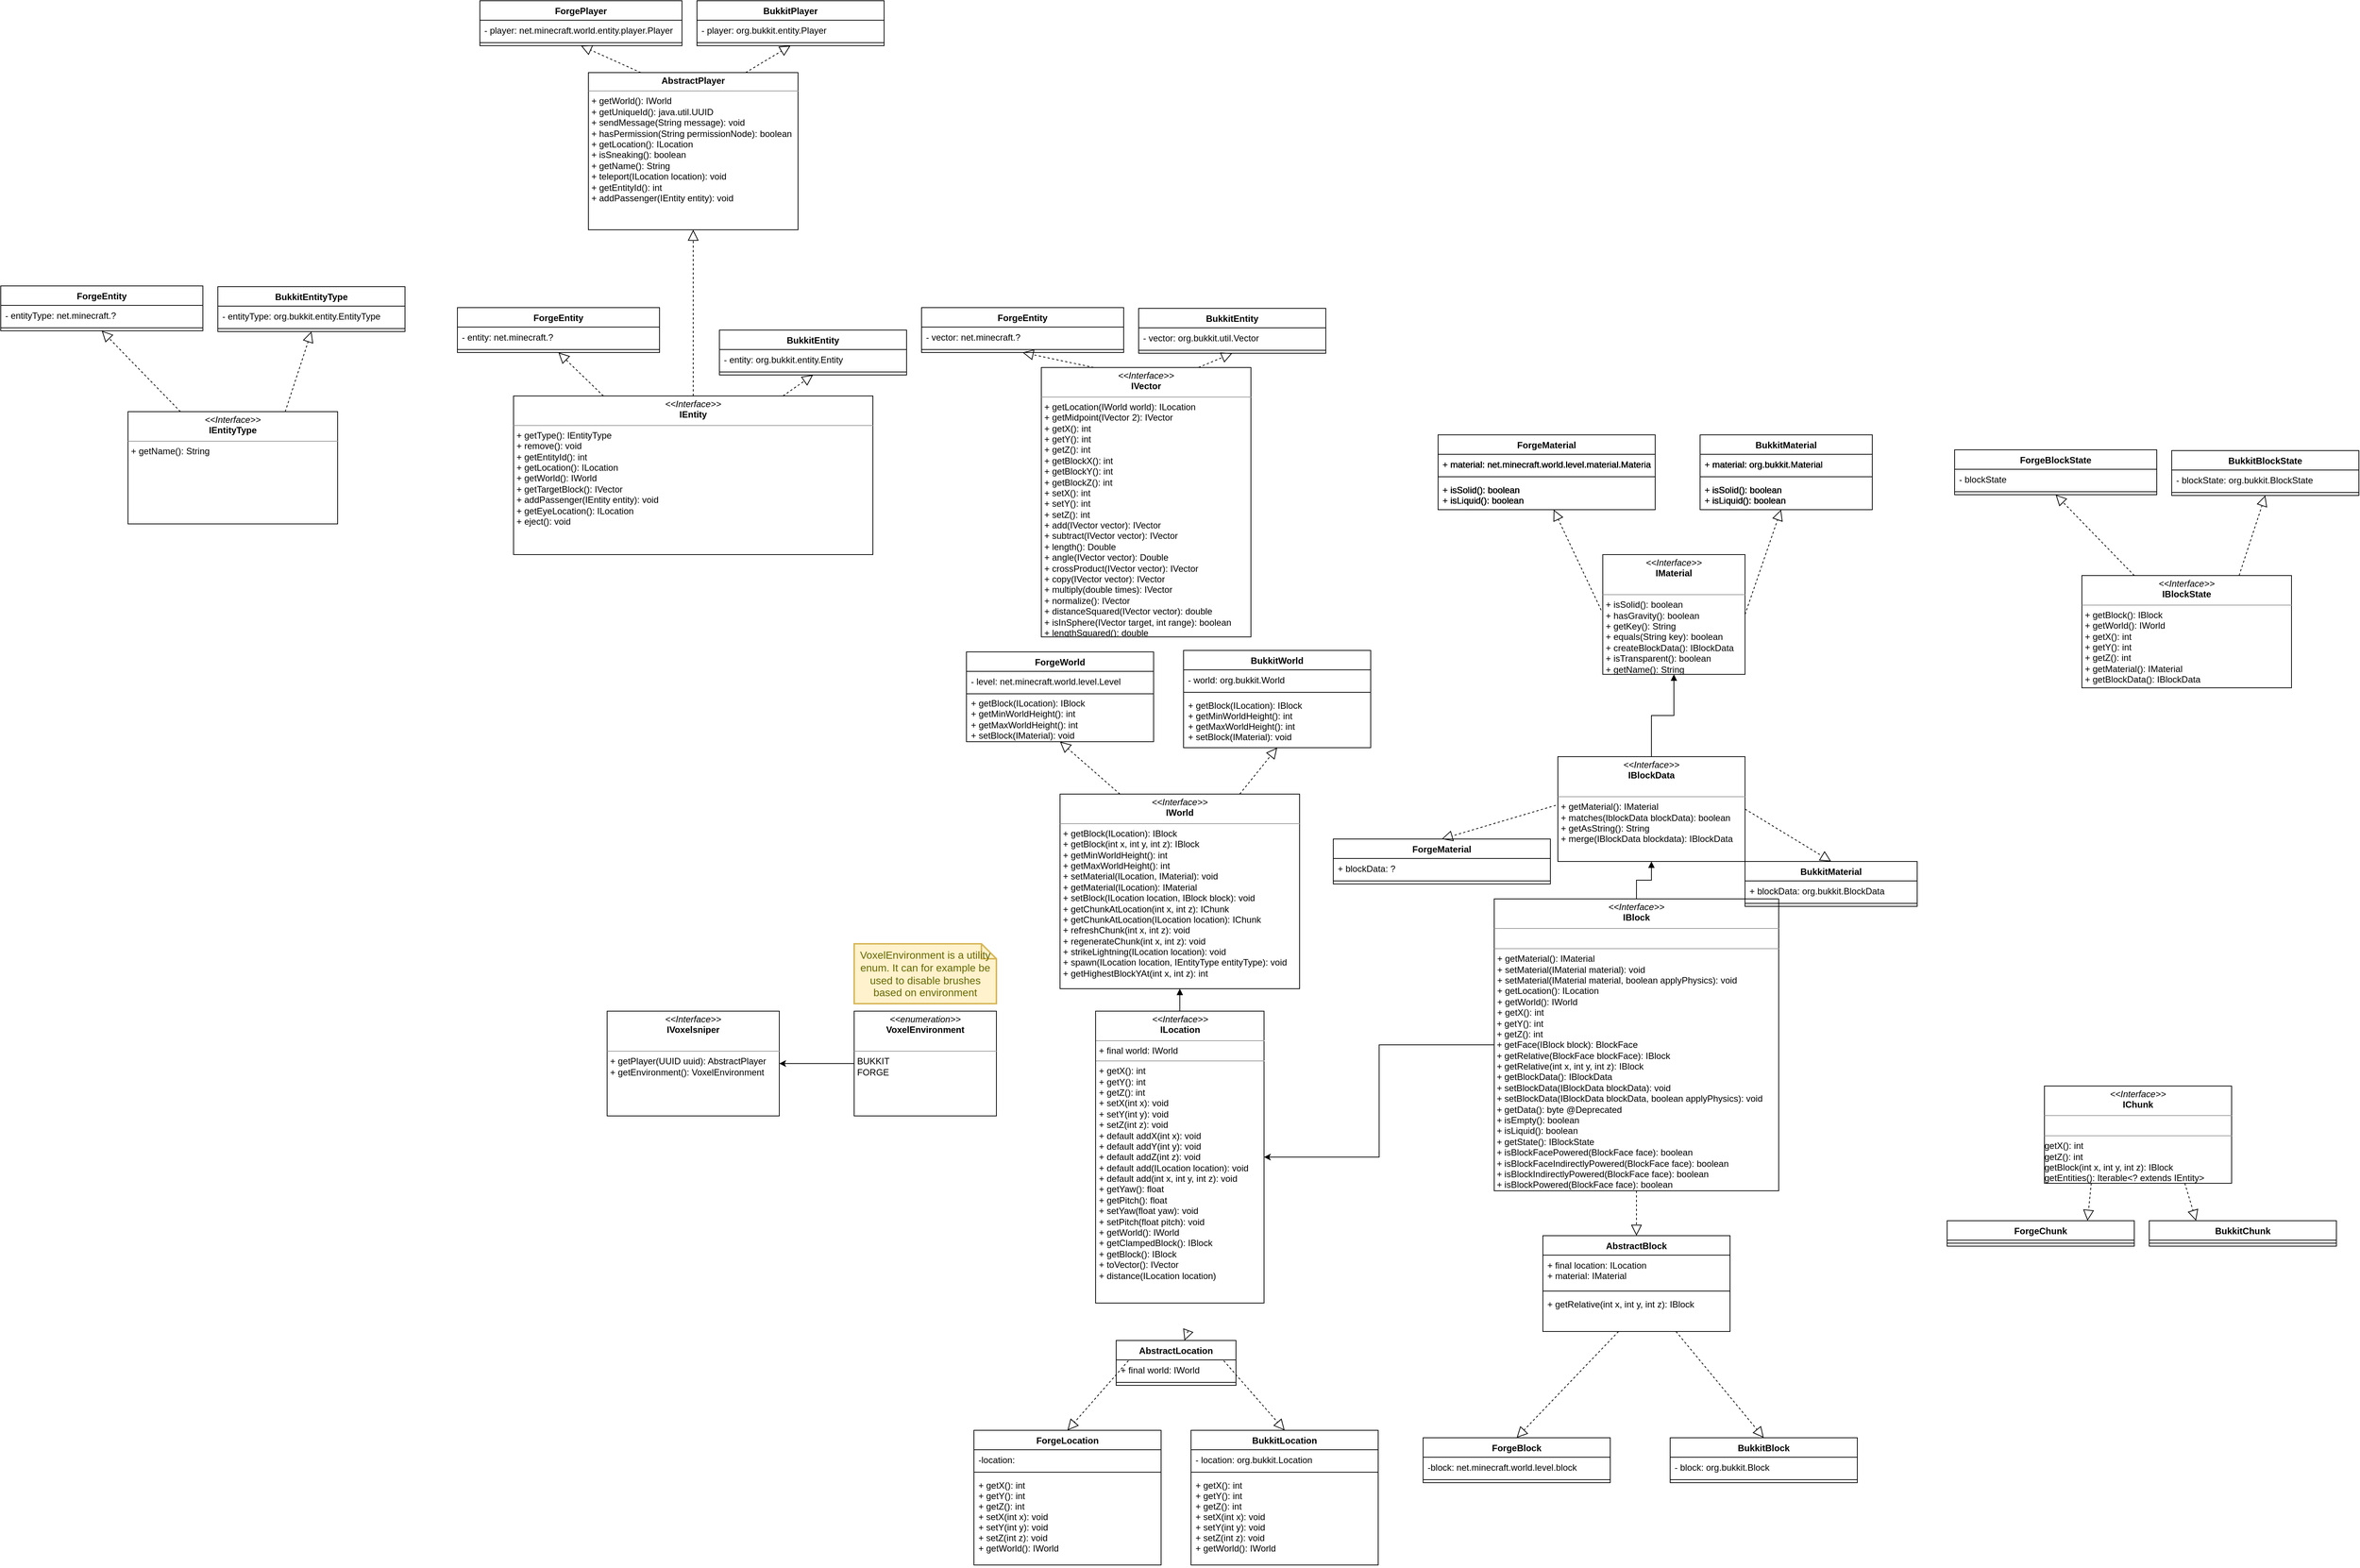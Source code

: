 <mxfile version="15.5.4" type="embed"><diagram id="C5RBs43oDa-KdzZeNtuy" name="Page-1"><mxGraphModel dx="2224" dy="1417" grid="1" gridSize="10" guides="1" tooltips="1" connect="1" arrows="1" fold="1" page="1" pageScale="1" pageWidth="827" pageHeight="1169" math="0" shadow="0"><root><mxCell id="WIyWlLk6GJQsqaUBKTNV-0"/><mxCell id="WIyWlLk6GJQsqaUBKTNV-1" parent="WIyWlLk6GJQsqaUBKTNV-0"/><mxCell id="Hpd59Qbbizcu43VCn_N1-1" value="BukkitMaterial" style="swimlane;fontStyle=1;align=center;verticalAlign=top;childLayout=stackLayout;horizontal=1;startSize=26;horizontalStack=0;resizeParent=1;resizeParentMax=0;resizeLast=0;collapsible=1;marginBottom=0;" parent="WIyWlLk6GJQsqaUBKTNV-1" vertex="1"><mxGeometry x="710" y="-310" width="230" height="100" as="geometry"><mxRectangle x="280" y="320" width="120" height="30" as="alternateBounds"/></mxGeometry></mxCell><mxCell id="Hpd59Qbbizcu43VCn_N1-2" value="+ material: org.bukkit.Material" style="text;align=left;verticalAlign=top;spacingLeft=4;spacingRight=4;overflow=hidden;rotatable=0;points=[[0,0.5],[1,0.5]];portConstraint=eastwest;" parent="Hpd59Qbbizcu43VCn_N1-1" vertex="1"><mxGeometry y="26" width="230" height="26" as="geometry"/></mxCell><mxCell id="Hpd59Qbbizcu43VCn_N1-3" value="" style="line;strokeWidth=1;align=left;verticalAlign=middle;spacingTop=-1;spacingLeft=3;spacingRight=3;rotatable=0;labelPosition=right;points=[];portConstraint=eastwest;" parent="Hpd59Qbbizcu43VCn_N1-1" vertex="1"><mxGeometry y="52" width="230" height="8" as="geometry"/></mxCell><mxCell id="Hpd59Qbbizcu43VCn_N1-4" value="+ isSolid(): boolean&#10;+ isLiquid(): boolean&#10;" style="text;align=left;verticalAlign=top;spacingLeft=4;spacingRight=4;overflow=hidden;rotatable=0;points=[[0,0.5],[1,0.5]];portConstraint=eastwest;" parent="Hpd59Qbbizcu43VCn_N1-1" vertex="1"><mxGeometry y="60" width="230" height="40" as="geometry"/></mxCell><mxCell id="Hpd59Qbbizcu43VCn_N1-5" value="" style="endArrow=block;dashed=1;endFill=0;endSize=12;html=1;rounded=0;exitX=1;exitY=0.5;exitDx=0;exitDy=0;" parent="WIyWlLk6GJQsqaUBKTNV-1" source="Hpd59Qbbizcu43VCn_N1-11" target="Hpd59Qbbizcu43VCn_N1-4" edge="1"><mxGeometry width="160" relative="1" as="geometry"><mxPoint x="480" y="-250" as="sourcePoint"/><mxPoint x="640" y="-250" as="targetPoint"/></mxGeometry></mxCell><mxCell id="Hpd59Qbbizcu43VCn_N1-6" value="ForgeMaterial" style="swimlane;fontStyle=1;align=center;verticalAlign=top;childLayout=stackLayout;horizontal=1;startSize=26;horizontalStack=0;resizeParent=1;resizeParentMax=0;resizeLast=0;collapsible=1;marginBottom=0;" parent="WIyWlLk6GJQsqaUBKTNV-1" vertex="1"><mxGeometry x="360" y="-310" width="290" height="100" as="geometry"/></mxCell><mxCell id="Hpd59Qbbizcu43VCn_N1-7" value="+ material: net.minecraft.world.level.material.Material" style="text;align=left;verticalAlign=top;spacingLeft=4;spacingRight=4;overflow=hidden;rotatable=0;points=[[0,0.5],[1,0.5]];portConstraint=eastwest;" parent="Hpd59Qbbizcu43VCn_N1-6" vertex="1"><mxGeometry y="26" width="290" height="26" as="geometry"/></mxCell><mxCell id="Hpd59Qbbizcu43VCn_N1-8" value="" style="line;strokeWidth=1;align=left;verticalAlign=middle;spacingTop=-1;spacingLeft=3;spacingRight=3;rotatable=0;labelPosition=right;points=[];portConstraint=eastwest;" parent="Hpd59Qbbizcu43VCn_N1-6" vertex="1"><mxGeometry y="52" width="290" height="8" as="geometry"/></mxCell><mxCell id="Hpd59Qbbizcu43VCn_N1-9" value="+ isSolid(): boolean&#10;+ isLiquid(): boolean&#10;" style="text;align=left;verticalAlign=top;spacingLeft=4;spacingRight=4;overflow=hidden;rotatable=0;points=[[0,0.5],[1,0.5]];portConstraint=eastwest;" parent="Hpd59Qbbizcu43VCn_N1-6" vertex="1"><mxGeometry y="60" width="290" height="40" as="geometry"/></mxCell><mxCell id="Hpd59Qbbizcu43VCn_N1-10" value="" style="endArrow=block;dashed=1;endFill=0;endSize=12;html=1;rounded=0;exitX=-0.011;exitY=0.464;exitDx=0;exitDy=0;exitPerimeter=0;" parent="WIyWlLk6GJQsqaUBKTNV-1" source="Hpd59Qbbizcu43VCn_N1-11" target="Hpd59Qbbizcu43VCn_N1-9" edge="1"><mxGeometry width="160" relative="1" as="geometry"><mxPoint x="530" y="-260" as="sourcePoint"/><mxPoint x="690" y="-260" as="targetPoint"/></mxGeometry></mxCell><mxCell id="Hpd59Qbbizcu43VCn_N1-11" value="&lt;p style=&quot;margin: 0px ; margin-top: 4px ; text-align: center&quot;&gt;&lt;i&gt;&amp;lt;&amp;lt;Interface&amp;gt;&amp;gt;&lt;/i&gt;&lt;br&gt;&lt;b&gt;IMaterial&lt;/b&gt;&lt;/p&gt;&lt;br&gt;&lt;hr size=&quot;1&quot;&gt;&lt;p style=&quot;margin: 0px ; margin-left: 4px&quot;&gt;+ isSolid(): boolean&lt;br&gt;&lt;/p&gt;&lt;p style=&quot;margin: 0px ; margin-left: 4px&quot;&gt;+ hasGravity(): boolean&lt;/p&gt;&lt;p style=&quot;margin: 0px ; margin-left: 4px&quot;&gt;+ getKey(): String&lt;/p&gt;&lt;p style=&quot;margin: 0px ; margin-left: 4px&quot;&gt;+ equals(String key): boolean&lt;/p&gt;&lt;p style=&quot;margin: 0px ; margin-left: 4px&quot;&gt;+ createBlockData(): IBlockData&lt;/p&gt;&lt;p style=&quot;margin: 0px ; margin-left: 4px&quot;&gt;+&amp;nbsp;isTransparent(): boolean&lt;/p&gt;&lt;p style=&quot;margin: 0px ; margin-left: 4px&quot;&gt;+ getName(): String&lt;/p&gt;" style="verticalAlign=top;align=left;overflow=fill;fontSize=12;fontFamily=Helvetica;html=1;glass=0;" parent="WIyWlLk6GJQsqaUBKTNV-1" vertex="1"><mxGeometry x="580" y="-150" width="190" height="160" as="geometry"/></mxCell><mxCell id="Hpd59Qbbizcu43VCn_N1-22" value="&lt;p style=&quot;margin: 0px ; margin-top: 4px ; text-align: center&quot;&gt;&lt;i&gt;&amp;lt;&amp;lt;Interface&amp;gt;&amp;gt;&lt;/i&gt;&lt;br&gt;&lt;b&gt;IWorld&lt;/b&gt;&lt;/p&gt;&lt;hr size=&quot;1&quot;&gt;&lt;p style=&quot;margin: 0px ; margin-left: 4px&quot;&gt;+ getBlock(ILocation): IBlock&lt;/p&gt;&lt;p style=&quot;margin: 0px ; margin-left: 4px&quot;&gt;+&amp;nbsp;getBlock(int x, int y, int z): IBlock&lt;br&gt;+ getMinWorldHeight(): int&lt;/p&gt;&lt;p style=&quot;margin: 0px ; margin-left: 4px&quot;&gt;+ getMaxWorldHeight(): int&lt;/p&gt;&lt;p style=&quot;margin: 0px ; margin-left: 4px&quot;&gt;+ setMaterial(ILocation, IMaterial): void&lt;/p&gt;&lt;p style=&quot;margin: 0px ; margin-left: 4px&quot;&gt;+ getMaterial(ILocation):&amp;nbsp;IMaterial&lt;/p&gt;&lt;p style=&quot;margin: 0px ; margin-left: 4px&quot;&gt;+ setBlock(ILocation location, IBlock block): void&lt;/p&gt;&lt;p style=&quot;margin: 0px ; margin-left: 4px&quot;&gt;+ getChunkAtLocation(int x, int z): IChunk&lt;/p&gt;&lt;p style=&quot;margin: 0px ; margin-left: 4px&quot;&gt;+ getChunkAtLocation(ILocation location): IChunk&lt;/p&gt;&lt;p style=&quot;margin: 0px ; margin-left: 4px&quot;&gt;+ refreshChunk(int x, int z): void&lt;/p&gt;&lt;p style=&quot;margin: 0px ; margin-left: 4px&quot;&gt;+ regenerateChunk(int x, int z): void&lt;/p&gt;&lt;p style=&quot;margin: 0px ; margin-left: 4px&quot;&gt;+ strikeLightning(ILocation location): void&lt;/p&gt;&lt;p style=&quot;margin: 0px ; margin-left: 4px&quot;&gt;+ spawn(ILocation location, IEntityType entityType): void&lt;/p&gt;&lt;p style=&quot;margin: 0px ; margin-left: 4px&quot;&gt;+ getHighestBlockYAt(int x, int z): int&lt;/p&gt;" style="verticalAlign=top;align=left;overflow=fill;fontSize=12;fontFamily=Helvetica;html=1;glass=0;" parent="WIyWlLk6GJQsqaUBKTNV-1" vertex="1"><mxGeometry x="-145" y="170" width="320" height="260" as="geometry"/></mxCell><mxCell id="Hpd59Qbbizcu43VCn_N1-32" style="edgeStyle=orthogonalEdgeStyle;rounded=0;orthogonalLoop=1;jettySize=auto;html=1;entryX=1;entryY=0.5;entryDx=0;entryDy=0;" parent="WIyWlLk6GJQsqaUBKTNV-1" source="Hpd59Qbbizcu43VCn_N1-31" target="Hpd59Qbbizcu43VCn_N1-55" edge="1"><mxGeometry relative="1" as="geometry"><mxPoint x="120" y="575" as="targetPoint"/></mxGeometry></mxCell><mxCell id="Hpd59Qbbizcu43VCn_N1-79" style="edgeStyle=orthogonalEdgeStyle;rounded=0;orthogonalLoop=1;jettySize=auto;html=1;exitX=0.5;exitY=0;exitDx=0;exitDy=0;entryX=0.5;entryY=1;entryDx=0;entryDy=0;endArrow=block;endFill=1;" parent="WIyWlLk6GJQsqaUBKTNV-1" source="Hpd59Qbbizcu43VCn_N1-31" target="35" edge="1"><mxGeometry relative="1" as="geometry"/></mxCell><mxCell id="Hpd59Qbbizcu43VCn_N1-36" value="ForgeBlock" style="swimlane;fontStyle=1;align=center;verticalAlign=top;childLayout=stackLayout;horizontal=1;startSize=26;horizontalStack=0;resizeParent=1;resizeParentMax=0;resizeLast=0;collapsible=1;marginBottom=0;glass=0;" parent="WIyWlLk6GJQsqaUBKTNV-1" vertex="1"><mxGeometry x="340" y="1030" width="250" height="60" as="geometry"/></mxCell><mxCell id="Hpd59Qbbizcu43VCn_N1-37" value="-block: net.minecraft.world.level.block" style="text;strokeColor=none;fillColor=none;align=left;verticalAlign=top;spacingLeft=4;spacingRight=4;overflow=hidden;rotatable=0;points=[[0,0.5],[1,0.5]];portConstraint=eastwest;glass=0;" parent="Hpd59Qbbizcu43VCn_N1-36" vertex="1"><mxGeometry y="26" width="250" height="26" as="geometry"/></mxCell><mxCell id="Hpd59Qbbizcu43VCn_N1-38" value="" style="line;strokeWidth=1;fillColor=none;align=left;verticalAlign=middle;spacingTop=-1;spacingLeft=3;spacingRight=3;rotatable=0;labelPosition=right;points=[];portConstraint=eastwest;glass=0;" parent="Hpd59Qbbizcu43VCn_N1-36" vertex="1"><mxGeometry y="52" width="250" height="8" as="geometry"/></mxCell><mxCell id="Hpd59Qbbizcu43VCn_N1-40" value="BukkitBlock" style="swimlane;fontStyle=1;align=center;verticalAlign=top;childLayout=stackLayout;horizontal=1;startSize=26;horizontalStack=0;resizeParent=1;resizeParentMax=0;resizeLast=0;collapsible=1;marginBottom=0;glass=0;" parent="WIyWlLk6GJQsqaUBKTNV-1" vertex="1"><mxGeometry x="670" y="1030" width="250" height="60" as="geometry"/></mxCell><mxCell id="Hpd59Qbbizcu43VCn_N1-41" value="- block: org.bukkit.Block" style="text;strokeColor=none;fillColor=none;align=left;verticalAlign=top;spacingLeft=4;spacingRight=4;overflow=hidden;rotatable=0;points=[[0,0.5],[1,0.5]];portConstraint=eastwest;glass=0;" parent="Hpd59Qbbizcu43VCn_N1-40" vertex="1"><mxGeometry y="26" width="250" height="26" as="geometry"/></mxCell><mxCell id="Hpd59Qbbizcu43VCn_N1-42" value="" style="line;strokeWidth=1;fillColor=none;align=left;verticalAlign=middle;spacingTop=-1;spacingLeft=3;spacingRight=3;rotatable=0;labelPosition=right;points=[];portConstraint=eastwest;glass=0;" parent="Hpd59Qbbizcu43VCn_N1-40" vertex="1"><mxGeometry y="52" width="250" height="8" as="geometry"/></mxCell><mxCell id="Hpd59Qbbizcu43VCn_N1-45" value="" style="endArrow=block;dashed=1;endFill=0;endSize=12;html=1;rounded=0;entryX=0.5;entryY=0;entryDx=0;entryDy=0;" parent="WIyWlLk6GJQsqaUBKTNV-1" source="20" target="Hpd59Qbbizcu43VCn_N1-40" edge="1"><mxGeometry width="160" relative="1" as="geometry"><mxPoint x="480.0" y="624.34" as="sourcePoint"/><mxPoint x="510" y="580" as="targetPoint"/></mxGeometry></mxCell><mxCell id="Hpd59Qbbizcu43VCn_N1-46" value="" style="endArrow=block;dashed=1;endFill=0;endSize=12;html=1;rounded=0;entryX=0.5;entryY=0;entryDx=0;entryDy=0;" parent="WIyWlLk6GJQsqaUBKTNV-1" source="23" target="Hpd59Qbbizcu43VCn_N1-36" edge="1"><mxGeometry width="160" relative="1" as="geometry"><mxPoint x="430" y="632.5" as="sourcePoint"/><mxPoint x="520.0" y="590" as="targetPoint"/></mxGeometry></mxCell><mxCell id="Hpd59Qbbizcu43VCn_N1-47" value="ForgeLocation" style="swimlane;fontStyle=1;align=center;verticalAlign=top;childLayout=stackLayout;horizontal=1;startSize=26;horizontalStack=0;resizeParent=1;resizeParentMax=0;resizeLast=0;collapsible=1;marginBottom=0;glass=0;" parent="WIyWlLk6GJQsqaUBKTNV-1" vertex="1"><mxGeometry x="-260" y="1020" width="250" height="180" as="geometry"/></mxCell><mxCell id="Hpd59Qbbizcu43VCn_N1-48" value="-location: " style="text;strokeColor=none;fillColor=none;align=left;verticalAlign=top;spacingLeft=4;spacingRight=4;overflow=hidden;rotatable=0;points=[[0,0.5],[1,0.5]];portConstraint=eastwest;glass=0;" parent="Hpd59Qbbizcu43VCn_N1-47" vertex="1"><mxGeometry y="26" width="250" height="26" as="geometry"/></mxCell><mxCell id="Hpd59Qbbizcu43VCn_N1-49" value="" style="line;strokeWidth=1;fillColor=none;align=left;verticalAlign=middle;spacingTop=-1;spacingLeft=3;spacingRight=3;rotatable=0;labelPosition=right;points=[];portConstraint=eastwest;glass=0;" parent="Hpd59Qbbizcu43VCn_N1-47" vertex="1"><mxGeometry y="52" width="250" height="8" as="geometry"/></mxCell><mxCell id="Hpd59Qbbizcu43VCn_N1-50" value="+ getX(): int&#10;+ getY(): int&#10;+ getZ(): int&#10;+ setX(int x): void&#10;+ setY(int y): void&#10;+ setZ(int z): void&#10;+ getWorld(): IWorld" style="text;strokeColor=none;fillColor=none;align=left;verticalAlign=top;spacingLeft=4;spacingRight=4;overflow=hidden;rotatable=0;points=[[0,0.5],[1,0.5]];portConstraint=eastwest;glass=0;" parent="Hpd59Qbbizcu43VCn_N1-47" vertex="1"><mxGeometry y="60" width="250" height="120" as="geometry"/></mxCell><mxCell id="Hpd59Qbbizcu43VCn_N1-51" value="BukkitLocation" style="swimlane;fontStyle=1;align=center;verticalAlign=top;childLayout=stackLayout;horizontal=1;startSize=26;horizontalStack=0;resizeParent=1;resizeParentMax=0;resizeLast=0;collapsible=1;marginBottom=0;glass=0;" parent="WIyWlLk6GJQsqaUBKTNV-1" vertex="1"><mxGeometry x="30" y="1020" width="250" height="180" as="geometry"/></mxCell><mxCell id="Hpd59Qbbizcu43VCn_N1-52" value="- location: org.bukkit.Location" style="text;strokeColor=none;fillColor=none;align=left;verticalAlign=top;spacingLeft=4;spacingRight=4;overflow=hidden;rotatable=0;points=[[0,0.5],[1,0.5]];portConstraint=eastwest;glass=0;" parent="Hpd59Qbbizcu43VCn_N1-51" vertex="1"><mxGeometry y="26" width="250" height="26" as="geometry"/></mxCell><mxCell id="Hpd59Qbbizcu43VCn_N1-53" value="" style="line;strokeWidth=1;fillColor=none;align=left;verticalAlign=middle;spacingTop=-1;spacingLeft=3;spacingRight=3;rotatable=0;labelPosition=right;points=[];portConstraint=eastwest;glass=0;" parent="Hpd59Qbbizcu43VCn_N1-51" vertex="1"><mxGeometry y="52" width="250" height="8" as="geometry"/></mxCell><mxCell id="Hpd59Qbbizcu43VCn_N1-54" value="+ getX(): int&#10;+ getY(): int&#10;+ getZ(): int&#10;+ setX(int x): void&#10;+ setY(int y): void&#10;+ setZ(int z): void&#10;+ getWorld(): IWorld" style="text;strokeColor=none;fillColor=none;align=left;verticalAlign=top;spacingLeft=4;spacingRight=4;overflow=hidden;rotatable=0;points=[[0,0.5],[1,0.5]];portConstraint=eastwest;glass=0;" parent="Hpd59Qbbizcu43VCn_N1-51" vertex="1"><mxGeometry y="60" width="250" height="120" as="geometry"/></mxCell><mxCell id="Hpd59Qbbizcu43VCn_N1-59" style="edgeStyle=orthogonalEdgeStyle;rounded=0;orthogonalLoop=1;jettySize=auto;html=1;exitX=0.5;exitY=0;exitDx=0;exitDy=0;entryX=0.5;entryY=1;entryDx=0;entryDy=0;endArrow=block;endFill=1;" parent="WIyWlLk6GJQsqaUBKTNV-1" source="Hpd59Qbbizcu43VCn_N1-55" target="Hpd59Qbbizcu43VCn_N1-22" edge="1"><mxGeometry relative="1" as="geometry"/></mxCell><mxCell id="Hpd59Qbbizcu43VCn_N1-55" value="&lt;p style=&quot;margin: 0px ; margin-top: 4px ; text-align: center&quot;&gt;&lt;i&gt;&amp;lt;&amp;lt;Interface&amp;gt;&amp;gt;&lt;/i&gt;&lt;br&gt;&lt;b&gt;ILocation&lt;/b&gt;&lt;/p&gt;&lt;hr size=&quot;1&quot;&gt;&lt;p style=&quot;margin: 0px ; margin-left: 4px&quot;&gt;+ final world: IWorld&lt;/p&gt;&lt;hr size=&quot;1&quot;&gt;&lt;p style=&quot;margin: 0px 0px 0px 4px&quot;&gt;+ getX(): int&lt;br&gt;&lt;/p&gt;&lt;p style=&quot;margin: 0px 0px 0px 4px&quot;&gt;+ getY(): int&lt;br&gt;&lt;/p&gt;&lt;p style=&quot;margin: 0px 0px 0px 4px&quot;&gt;+ getZ(): int&lt;br&gt;&lt;/p&gt;&lt;p style=&quot;margin: 0px 0px 0px 4px&quot;&gt;+ setX(int x): void&lt;/p&gt;&lt;p style=&quot;margin: 0px 0px 0px 4px&quot;&gt;+ setY(int y): void&lt;br&gt;&lt;/p&gt;&lt;p style=&quot;margin: 0px 0px 0px 4px&quot;&gt;+ setZ(int z): void&lt;br&gt;&lt;/p&gt;&lt;p style=&quot;margin: 0px 0px 0px 4px&quot;&gt;+ default addX(int x): void&lt;/p&gt;&lt;p style=&quot;margin: 0px 0px 0px 4px&quot;&gt;+ default addY(int y): void&lt;br&gt;&lt;/p&gt;&lt;p style=&quot;margin: 0px 0px 0px 4px&quot;&gt;+ default addZ(int z): void&lt;br&gt;&lt;/p&gt;&lt;p style=&quot;margin: 0px 0px 0px 4px&quot;&gt;+ default add(ILocation location): void&lt;/p&gt;&lt;p style=&quot;margin: 0px 0px 0px 4px&quot;&gt;+ default add(int x, int y, int z): void&lt;/p&gt;&lt;p style=&quot;margin: 0px 0px 0px 4px&quot;&gt;+ getYaw(): float&lt;/p&gt;&lt;p style=&quot;margin: 0px 0px 0px 4px&quot;&gt;+ getPitch(): float&amp;nbsp;&lt;/p&gt;&lt;p style=&quot;margin: 0px 0px 0px 4px&quot;&gt;+ setYaw(float yaw): void&lt;/p&gt;&lt;p style=&quot;margin: 0px 0px 0px 4px&quot;&gt;+ setPitch(float pitch): void&lt;/p&gt;&lt;p style=&quot;margin: 0px 0px 0px 4px&quot;&gt;+ getWorld(): IWorld&lt;/p&gt;&lt;p style=&quot;margin: 0px 0px 0px 4px&quot;&gt;+ getClampedBlock(): IBlock&lt;br&gt;+ getBlock(): IBlock&lt;br&gt;&lt;/p&gt;&lt;p style=&quot;margin: 0px 0px 0px 4px&quot;&gt;+ toVector(): IVector&lt;/p&gt;&lt;p style=&quot;margin: 0px 0px 0px 4px&quot;&gt;+ distance(ILocation location)&lt;/p&gt;&lt;p style=&quot;margin: 0px 0px 0px 4px&quot;&gt;&lt;br&gt;&lt;/p&gt;" style="verticalAlign=top;align=left;overflow=fill;fontSize=12;fontFamily=Helvetica;html=1;glass=0;" parent="WIyWlLk6GJQsqaUBKTNV-1" vertex="1"><mxGeometry x="-97.5" y="460" width="225" height="390" as="geometry"/></mxCell><mxCell id="Hpd59Qbbizcu43VCn_N1-57" value="" style="endArrow=block;dashed=1;endFill=0;endSize=12;html=1;rounded=0;entryX=0.5;entryY=0;entryDx=0;entryDy=0;exitX=0.75;exitY=0;exitDx=0;exitDy=0;" parent="WIyWlLk6GJQsqaUBKTNV-1" source="0" target="Hpd59Qbbizcu43VCn_N1-51" edge="1"><mxGeometry width="160" relative="1" as="geometry"><mxPoint x="60" y="840" as="sourcePoint"/><mxPoint x="150" y="870" as="targetPoint"/></mxGeometry></mxCell><mxCell id="Hpd59Qbbizcu43VCn_N1-58" value="" style="endArrow=block;dashed=1;endFill=0;endSize=12;html=1;rounded=0;entryX=0.5;entryY=0;entryDx=0;entryDy=0;exitX=0.25;exitY=0;exitDx=0;exitDy=0;" parent="WIyWlLk6GJQsqaUBKTNV-1" source="0" target="Hpd59Qbbizcu43VCn_N1-47" edge="1"><mxGeometry width="160" relative="1" as="geometry"><mxPoint x="60" y="850" as="sourcePoint"/><mxPoint x="205" y="920" as="targetPoint"/></mxGeometry></mxCell><mxCell id="Hpd59Qbbizcu43VCn_N1-68" value="ForgeWorld" style="swimlane;fontStyle=1;align=center;verticalAlign=top;childLayout=stackLayout;horizontal=1;startSize=26;horizontalStack=0;resizeParent=1;resizeParentMax=0;resizeLast=0;collapsible=1;marginBottom=0;glass=0;" parent="WIyWlLk6GJQsqaUBKTNV-1" vertex="1"><mxGeometry x="-270" y="-20" width="250" height="120" as="geometry"/></mxCell><mxCell id="Hpd59Qbbizcu43VCn_N1-69" value="- level: net.minecraft.world.level.Level " style="text;strokeColor=none;fillColor=none;align=left;verticalAlign=top;spacingLeft=4;spacingRight=4;overflow=hidden;rotatable=0;points=[[0,0.5],[1,0.5]];portConstraint=eastwest;glass=0;" parent="Hpd59Qbbizcu43VCn_N1-68" vertex="1"><mxGeometry y="26" width="250" height="26" as="geometry"/></mxCell><mxCell id="Hpd59Qbbizcu43VCn_N1-70" value="" style="line;strokeWidth=1;fillColor=none;align=left;verticalAlign=middle;spacingTop=-1;spacingLeft=3;spacingRight=3;rotatable=0;labelPosition=right;points=[];portConstraint=eastwest;glass=0;" parent="Hpd59Qbbizcu43VCn_N1-68" vertex="1"><mxGeometry y="52" width="250" height="8" as="geometry"/></mxCell><mxCell id="Hpd59Qbbizcu43VCn_N1-80" value="&lt;p style=&quot;margin: 0px 0px 0px 4px&quot;&gt;+ getBlock(ILocation): IBlock&lt;br&gt;&lt;/p&gt;&lt;p style=&quot;margin: 0px 0px 0px 4px&quot;&gt;+ getMinWorldHeight(): int&lt;/p&gt;&lt;p style=&quot;margin: 0px 0px 0px 4px&quot;&gt;+ getMaxWorldHeight(): int&lt;/p&gt;&lt;p style=&quot;margin: 0px 0px 0px 4px&quot;&gt;+ setBlock(IMaterial): void&lt;/p&gt;" style="text;html=1;align=left;verticalAlign=middle;resizable=0;points=[];autosize=1;strokeColor=none;fillColor=none;" parent="Hpd59Qbbizcu43VCn_N1-68" vertex="1"><mxGeometry y="60" width="250" height="60" as="geometry"/></mxCell><mxCell id="Hpd59Qbbizcu43VCn_N1-72" value="BukkitWorld" style="swimlane;fontStyle=1;align=center;verticalAlign=top;childLayout=stackLayout;horizontal=1;startSize=26;horizontalStack=0;resizeParent=1;resizeParentMax=0;resizeLast=0;collapsible=1;marginBottom=0;glass=0;" parent="WIyWlLk6GJQsqaUBKTNV-1" vertex="1"><mxGeometry x="20" y="-22" width="250" height="130" as="geometry"/></mxCell><mxCell id="Hpd59Qbbizcu43VCn_N1-73" value="- world: org.bukkit.World" style="text;strokeColor=none;fillColor=none;align=left;verticalAlign=top;spacingLeft=4;spacingRight=4;overflow=hidden;rotatable=0;points=[[0,0.5],[1,0.5]];portConstraint=eastwest;glass=0;" parent="Hpd59Qbbizcu43VCn_N1-72" vertex="1"><mxGeometry y="26" width="250" height="26" as="geometry"/></mxCell><mxCell id="Hpd59Qbbizcu43VCn_N1-74" value="" style="line;strokeWidth=1;fillColor=none;align=left;verticalAlign=middle;spacingTop=-1;spacingLeft=3;spacingRight=3;rotatable=0;labelPosition=right;points=[];portConstraint=eastwest;glass=0;" parent="Hpd59Qbbizcu43VCn_N1-72" vertex="1"><mxGeometry y="52" width="250" height="8" as="geometry"/></mxCell><mxCell id="Hpd59Qbbizcu43VCn_N1-75" value="+ getBlock(ILocation): IBlock&#10;+ getMinWorldHeight(): int&#10;+ getMaxWorldHeight(): int&#10;+ setBlock(IMaterial): void" style="text;strokeColor=none;fillColor=none;align=left;verticalAlign=top;spacingLeft=4;spacingRight=4;overflow=hidden;rotatable=0;points=[[0,0.5],[1,0.5]];portConstraint=eastwest;glass=0;" parent="Hpd59Qbbizcu43VCn_N1-72" vertex="1"><mxGeometry y="60" width="250" height="70" as="geometry"/></mxCell><mxCell id="Hpd59Qbbizcu43VCn_N1-76" value="" style="endArrow=block;dashed=1;endFill=0;endSize=12;html=1;rounded=0;entryX=0.5;entryY=1;entryDx=0;entryDy=0;exitX=0.75;exitY=0;exitDx=0;exitDy=0;" parent="WIyWlLk6GJQsqaUBKTNV-1" source="Hpd59Qbbizcu43VCn_N1-22" target="Hpd59Qbbizcu43VCn_N1-72" edge="1"><mxGeometry width="160" relative="1" as="geometry"><mxPoint x="50" y="-77" as="sourcePoint"/><mxPoint x="140" y="-47" as="targetPoint"/></mxGeometry></mxCell><mxCell id="Hpd59Qbbizcu43VCn_N1-77" value="" style="endArrow=block;dashed=1;endFill=0;endSize=12;html=1;rounded=0;entryX=0.5;entryY=1;entryDx=0;entryDy=0;exitX=0.25;exitY=0;exitDx=0;exitDy=0;" parent="WIyWlLk6GJQsqaUBKTNV-1" source="Hpd59Qbbizcu43VCn_N1-22" target="Hpd59Qbbizcu43VCn_N1-68" edge="1"><mxGeometry width="160" relative="1" as="geometry"><mxPoint x="-42.5" y="-80.0" as="sourcePoint"/><mxPoint x="195" y="3" as="targetPoint"/></mxGeometry></mxCell><mxCell id="Hpd59Qbbizcu43VCn_N1-85" value="&lt;p style=&quot;margin: 0px ; margin-top: 4px ; text-align: center&quot;&gt;&lt;b&gt;AbstractPlayer&lt;/b&gt;&lt;/p&gt;&lt;hr size=&quot;1&quot;&gt;&lt;p style=&quot;margin: 0px ; margin-left: 4px&quot;&gt;+ getWorld(): IWorld&lt;br&gt;&lt;/p&gt;&lt;p style=&quot;margin: 0px ; margin-left: 4px&quot;&gt;+&amp;nbsp;getUniqueId(): java.util.UUID&lt;/p&gt;&lt;p style=&quot;margin: 0px ; margin-left: 4px&quot;&gt;+ sendMessage(String message): void&lt;/p&gt;&lt;p style=&quot;margin: 0px ; margin-left: 4px&quot;&gt;+ hasPermission(String permissionNode): boolean&lt;/p&gt;&lt;p style=&quot;margin: 0px ; margin-left: 4px&quot;&gt;+ getLocation(): ILocation&lt;/p&gt;&lt;p style=&quot;margin: 0px ; margin-left: 4px&quot;&gt;+ isSneaking(): boolean&lt;/p&gt;&lt;p style=&quot;margin: 0px ; margin-left: 4px&quot;&gt;&lt;span&gt;+ getName(): String&lt;/span&gt;&lt;br&gt;&lt;/p&gt;&lt;p style=&quot;margin: 0px ; margin-left: 4px&quot;&gt;+ teleport(ILocation location): void&lt;/p&gt;&lt;p style=&quot;margin: 0px ; margin-left: 4px&quot;&gt;+ getEntityId(): int&lt;/p&gt;&lt;p style=&quot;margin: 0px ; margin-left: 4px&quot;&gt;+ addPassenger(IEntity entity): void&lt;/p&gt;&lt;p style=&quot;margin: 0px ; margin-left: 4px&quot;&gt;&lt;br&gt;&lt;/p&gt;" style="verticalAlign=top;align=left;overflow=fill;fontSize=12;fontFamily=Helvetica;html=1;glass=0;" parent="WIyWlLk6GJQsqaUBKTNV-1" vertex="1"><mxGeometry x="-775" y="-794" width="280" height="210" as="geometry"/></mxCell><mxCell id="Hpd59Qbbizcu43VCn_N1-86" value="ForgePlayer" style="swimlane;fontStyle=1;align=center;verticalAlign=top;childLayout=stackLayout;horizontal=1;startSize=26;horizontalStack=0;resizeParent=1;resizeParentMax=0;resizeLast=0;collapsible=1;marginBottom=0;glass=0;" parent="WIyWlLk6GJQsqaUBKTNV-1" vertex="1"><mxGeometry x="-920" y="-890" width="270" height="60" as="geometry"/></mxCell><mxCell id="Hpd59Qbbizcu43VCn_N1-87" value="- player: net.minecraft.world.entity.player.Player" style="text;strokeColor=none;fillColor=none;align=left;verticalAlign=top;spacingLeft=4;spacingRight=4;overflow=hidden;rotatable=0;points=[[0,0.5],[1,0.5]];portConstraint=eastwest;glass=0;" parent="Hpd59Qbbizcu43VCn_N1-86" vertex="1"><mxGeometry y="26" width="270" height="26" as="geometry"/></mxCell><mxCell id="Hpd59Qbbizcu43VCn_N1-88" value="" style="line;strokeWidth=1;fillColor=none;align=left;verticalAlign=middle;spacingTop=-1;spacingLeft=3;spacingRight=3;rotatable=0;labelPosition=right;points=[];portConstraint=eastwest;glass=0;" parent="Hpd59Qbbizcu43VCn_N1-86" vertex="1"><mxGeometry y="52" width="270" height="8" as="geometry"/></mxCell><mxCell id="Hpd59Qbbizcu43VCn_N1-90" value="BukkitPlayer" style="swimlane;fontStyle=1;align=center;verticalAlign=top;childLayout=stackLayout;horizontal=1;startSize=26;horizontalStack=0;resizeParent=1;resizeParentMax=0;resizeLast=0;collapsible=1;marginBottom=0;glass=0;" parent="WIyWlLk6GJQsqaUBKTNV-1" vertex="1"><mxGeometry x="-630" y="-890" width="250" height="60" as="geometry"/></mxCell><mxCell id="Hpd59Qbbizcu43VCn_N1-91" value="- player: org.bukkit.entity.Player" style="text;strokeColor=none;fillColor=none;align=left;verticalAlign=top;spacingLeft=4;spacingRight=4;overflow=hidden;rotatable=0;points=[[0,0.5],[1,0.5]];portConstraint=eastwest;glass=0;" parent="Hpd59Qbbizcu43VCn_N1-90" vertex="1"><mxGeometry y="26" width="250" height="26" as="geometry"/></mxCell><mxCell id="Hpd59Qbbizcu43VCn_N1-92" value="" style="line;strokeWidth=1;fillColor=none;align=left;verticalAlign=middle;spacingTop=-1;spacingLeft=3;spacingRight=3;rotatable=0;labelPosition=right;points=[];portConstraint=eastwest;glass=0;" parent="Hpd59Qbbizcu43VCn_N1-90" vertex="1"><mxGeometry y="52" width="250" height="8" as="geometry"/></mxCell><mxCell id="Hpd59Qbbizcu43VCn_N1-94" value="" style="endArrow=block;dashed=1;endFill=0;endSize=12;html=1;rounded=0;entryX=0.5;entryY=1;entryDx=0;entryDy=0;exitX=0.75;exitY=0;exitDx=0;exitDy=0;" parent="WIyWlLk6GJQsqaUBKTNV-1" source="Hpd59Qbbizcu43VCn_N1-85" target="Hpd59Qbbizcu43VCn_N1-90" edge="1"><mxGeometry width="160" relative="1" as="geometry"><mxPoint x="-620" y="-947" as="sourcePoint"/><mxPoint x="-530" y="-917" as="targetPoint"/></mxGeometry></mxCell><mxCell id="Hpd59Qbbizcu43VCn_N1-95" value="" style="endArrow=block;dashed=1;endFill=0;endSize=12;html=1;rounded=0;entryX=0.5;entryY=1;entryDx=0;entryDy=0;exitX=0.25;exitY=0;exitDx=0;exitDy=0;" parent="WIyWlLk6GJQsqaUBKTNV-1" source="Hpd59Qbbizcu43VCn_N1-85" target="Hpd59Qbbizcu43VCn_N1-86" edge="1"><mxGeometry width="160" relative="1" as="geometry"><mxPoint x="-712.5" y="-950.0" as="sourcePoint"/><mxPoint x="-475" y="-867" as="targetPoint"/></mxGeometry></mxCell><mxCell id="0" value="AbstractLocation" style="swimlane;fontStyle=1;align=center;verticalAlign=top;childLayout=stackLayout;horizontal=1;startSize=26;horizontalStack=0;resizeParent=1;resizeParentMax=0;resizeLast=0;collapsible=1;marginBottom=0;" parent="WIyWlLk6GJQsqaUBKTNV-1" vertex="1"><mxGeometry x="-70" y="900" width="160" height="60" as="geometry"/></mxCell><mxCell id="1" value="+ final world: IWorld" style="text;strokeColor=none;fillColor=none;align=left;verticalAlign=top;spacingLeft=4;spacingRight=4;overflow=hidden;rotatable=0;points=[[0,0.5],[1,0.5]];portConstraint=eastwest;" parent="0" vertex="1"><mxGeometry y="26" width="160" height="26" as="geometry"/></mxCell><mxCell id="2" value="" style="line;strokeWidth=1;fillColor=none;align=left;verticalAlign=middle;spacingTop=-1;spacingLeft=3;spacingRight=3;rotatable=0;labelPosition=right;points=[];portConstraint=eastwest;" parent="0" vertex="1"><mxGeometry y="52" width="160" height="8" as="geometry"/></mxCell><mxCell id="4" value="" style="endArrow=block;dashed=1;endFill=0;endSize=12;html=1;rounded=0;exitX=0.5;exitY=1;exitDx=0;exitDy=0;" parent="WIyWlLk6GJQsqaUBKTNV-1" target="0" edge="1"><mxGeometry width="160" relative="1" as="geometry"><mxPoint x="25.0" y="890.0" as="sourcePoint"/><mxPoint x="80" y="920" as="targetPoint"/></mxGeometry></mxCell><mxCell id="5" value="&lt;p style=&quot;margin: 0px ; margin-top: 4px ; text-align: center&quot;&gt;&lt;i&gt;&amp;lt;&amp;lt;Interface&amp;gt;&amp;gt;&lt;/i&gt;&lt;br&gt;&lt;b&gt;IVoxelsniper&lt;/b&gt;&lt;/p&gt;&lt;br&gt;&lt;hr size=&quot;1&quot;&gt;&lt;p style=&quot;margin: 0px ; margin-left: 4px&quot;&gt;+ getPlayer(UUID uuid): AbstractPlayer&lt;/p&gt;&lt;p style=&quot;margin: 0px ; margin-left: 4px&quot;&gt;+ getEnvironment(): VoxelEnvironment&lt;/p&gt;" style="verticalAlign=top;align=left;overflow=fill;fontSize=12;fontFamily=Helvetica;html=1;" parent="WIyWlLk6GJQsqaUBKTNV-1" vertex="1"><mxGeometry x="-750" y="460" width="230" height="140" as="geometry"/></mxCell><mxCell id="7" style="edgeStyle=orthogonalEdgeStyle;rounded=0;orthogonalLoop=1;jettySize=auto;html=1;entryX=1;entryY=0.5;entryDx=0;entryDy=0;" parent="WIyWlLk6GJQsqaUBKTNV-1" source="6" target="5" edge="1"><mxGeometry relative="1" as="geometry"/></mxCell><mxCell id="6" value="&lt;p style=&quot;margin: 0px ; margin-top: 4px ; text-align: center&quot;&gt;&lt;i&gt;&amp;lt;&amp;lt;enumeration&amp;gt;&amp;gt;&lt;/i&gt;&lt;br&gt;&lt;b&gt;VoxelEnvironment&lt;/b&gt;&lt;/p&gt;&lt;br&gt;&lt;hr size=&quot;1&quot;&gt;&lt;p style=&quot;margin: 0px ; margin-left: 4px&quot;&gt;BUKKIT&lt;/p&gt;&lt;p style=&quot;margin: 0px ; margin-left: 4px&quot;&gt;FORGE&lt;/p&gt;" style="verticalAlign=top;align=left;overflow=fill;fontSize=12;fontFamily=Helvetica;html=1;" parent="WIyWlLk6GJQsqaUBKTNV-1" vertex="1"><mxGeometry x="-420" y="460" width="190" height="140" as="geometry"/></mxCell><mxCell id="8" value="VoxelEnvironment is a utility enum. It can for example be used to disable brushes based on environment&lt;br&gt;" style="shape=note;strokeWidth=2;fontSize=14;size=20;whiteSpace=wrap;html=1;fillColor=#fff2cc;strokeColor=#d6b656;fontColor=#666600;" parent="WIyWlLk6GJQsqaUBKTNV-1" vertex="1"><mxGeometry x="-420" y="370" width="190" height="80" as="geometry"/></mxCell><mxCell id="Hpd59Qbbizcu43VCn_N1-31" value="&lt;p style=&quot;margin: 0px ; margin-top: 4px ; text-align: center&quot;&gt;&lt;i&gt;&amp;lt;&amp;lt;Interface&amp;gt;&amp;gt;&lt;/i&gt;&lt;br&gt;&lt;b&gt;IBlock&lt;/b&gt;&lt;/p&gt;&lt;hr size=&quot;1&quot;&gt;&lt;p style=&quot;margin: 0px ; margin-left: 4px&quot;&gt;&lt;br&gt;&lt;/p&gt;&lt;hr size=&quot;1&quot;&gt;&lt;p style=&quot;margin: 0px ; margin-left: 4px&quot;&gt;+ getMaterial(): IMaterial&lt;br&gt;+ setMaterial(IMaterial material): void&lt;br&gt;&lt;/p&gt;&lt;p style=&quot;margin: 0px ; margin-left: 4px&quot;&gt;+ setMaterial(IMaterial material, boolean applyPhysics): void&lt;br&gt;&lt;/p&gt;&lt;p style=&quot;margin: 0px ; margin-left: 4px&quot;&gt;+ getLocation(): ILocation&lt;/p&gt;&lt;p style=&quot;margin: 0px ; margin-left: 4px&quot;&gt;+ getWorld(): IWorld&lt;/p&gt;&lt;p style=&quot;margin: 0px ; margin-left: 4px&quot;&gt;+ getX(): int&lt;br&gt;&lt;/p&gt;&amp;nbsp;+ getY(): int&lt;br&gt;&amp;nbsp;+ getZ(): int&lt;br&gt;&amp;nbsp;+ getFace(IBlock block): BlockFace&lt;br&gt;&amp;nbsp;+ getRelative(BlockFace blockFace): IBlock&lt;br&gt;&amp;nbsp;+ getRelative(int x, int y, int z): IBlock&lt;br&gt;&amp;nbsp;+ getBlockData(): IBlockData&lt;br&gt;&amp;nbsp;+&amp;nbsp;setBlockData(IBlockData blockData): void&lt;br&gt;&amp;nbsp;+&amp;nbsp;setBlockData(IBlockData blockData, boolean applyPhysics): void&lt;br&gt;&amp;nbsp;+ getData(): byte @Deprecated&lt;br&gt;&amp;nbsp;+&amp;nbsp;isEmpty(): boolean&lt;br&gt;&amp;nbsp;+ isLiquid(): boolean&lt;br&gt;&amp;nbsp;+ getState(): IBlockState&lt;br&gt;&amp;nbsp;+ isBlockFacePowered(BlockFace face): boolean&lt;br&gt;&amp;nbsp;+ isBlockFaceIndirectlyPowered(BlockFace face): boolean&lt;br&gt;&amp;nbsp;+ isBlockIndirectlyPowered(BlockFace face): boolean&lt;br&gt;&amp;nbsp;+ isBlockPowered(BlockFace face): boolean&lt;br&gt;&lt;br&gt;&lt;br&gt;&lt;br&gt;&lt;p style=&quot;margin: 0px ; margin-left: 4px&quot;&gt;&lt;br&gt;&lt;/p&gt;" style="verticalAlign=top;align=left;overflow=fill;fontSize=12;fontFamily=Helvetica;html=1;glass=0;" parent="WIyWlLk6GJQsqaUBKTNV-1" vertex="1"><mxGeometry x="435" y="310" width="380" height="390" as="geometry"/></mxCell><mxCell id="9" value="ForgeChunk" style="swimlane;fontStyle=1;align=center;verticalAlign=top;childLayout=stackLayout;horizontal=1;startSize=26;horizontalStack=0;resizeParent=1;resizeParentMax=0;resizeLast=0;collapsible=1;marginBottom=0;glass=0;" parent="WIyWlLk6GJQsqaUBKTNV-1" vertex="1"><mxGeometry x="1040" y="740" width="250" height="34" as="geometry"/></mxCell><mxCell id="11" value="" style="line;strokeWidth=1;fillColor=none;align=left;verticalAlign=middle;spacingTop=-1;spacingLeft=3;spacingRight=3;rotatable=0;labelPosition=right;points=[];portConstraint=eastwest;glass=0;" parent="9" vertex="1"><mxGeometry y="26" width="250" height="8" as="geometry"/></mxCell><mxCell id="13" value="BukkitChunk" style="swimlane;fontStyle=1;align=center;verticalAlign=top;childLayout=stackLayout;horizontal=1;startSize=26;horizontalStack=0;resizeParent=1;resizeParentMax=0;resizeLast=0;collapsible=1;marginBottom=0;glass=0;" parent="WIyWlLk6GJQsqaUBKTNV-1" vertex="1"><mxGeometry x="1310" y="740" width="250" height="34" as="geometry"/></mxCell><mxCell id="15" value="" style="line;strokeWidth=1;fillColor=none;align=left;verticalAlign=middle;spacingTop=-1;spacingLeft=3;spacingRight=3;rotatable=0;labelPosition=right;points=[];portConstraint=eastwest;glass=0;" parent="13" vertex="1"><mxGeometry y="26" width="250" height="8" as="geometry"/></mxCell><mxCell id="17" value="" style="endArrow=block;dashed=1;endFill=0;endSize=12;html=1;rounded=0;entryX=0.25;entryY=0;entryDx=0;entryDy=0;exitX=0.75;exitY=1;exitDx=0;exitDy=0;" parent="WIyWlLk6GJQsqaUBKTNV-1" source="19" target="13" edge="1"><mxGeometry width="160" relative="1" as="geometry"><mxPoint x="1150.0" y="704.34" as="sourcePoint"/><mxPoint x="1180" y="660" as="targetPoint"/></mxGeometry></mxCell><mxCell id="18" value="" style="endArrow=block;dashed=1;endFill=0;endSize=12;html=1;rounded=0;exitX=0.25;exitY=1;exitDx=0;exitDy=0;entryX=0.75;entryY=0;entryDx=0;entryDy=0;" parent="WIyWlLk6GJQsqaUBKTNV-1" source="19" target="9" edge="1"><mxGeometry width="160" relative="1" as="geometry"><mxPoint x="1280" y="710" as="sourcePoint"/><mxPoint x="1090" y="700" as="targetPoint"/></mxGeometry></mxCell><mxCell id="19" value="&lt;p style=&quot;margin: 0px ; margin-top: 4px ; text-align: center&quot;&gt;&lt;i&gt;&amp;lt;&amp;lt;Interface&amp;gt;&amp;gt;&lt;/i&gt;&lt;br&gt;&lt;b&gt;IChunk&lt;/b&gt;&lt;/p&gt;&lt;hr size=&quot;1&quot;&gt;&lt;p style=&quot;margin: 0px ; margin-left: 4px&quot;&gt;&lt;br&gt;&lt;/p&gt;&lt;hr size=&quot;1&quot;&gt;&lt;p style=&quot;margin: 0px ; margin-left: 4px&quot;&gt;&lt;/p&gt;getX(): int&lt;br&gt;getZ(): int&lt;br&gt;getBlock(int x, int y, int z): IBlock&lt;br&gt;getEntities(): Iterable&amp;lt;? extends IEntity&amp;gt;&lt;br&gt;&lt;p style=&quot;margin: 0px ; margin-left: 4px&quot;&gt;&lt;br&gt;&lt;/p&gt;" style="verticalAlign=top;align=left;overflow=fill;fontSize=12;fontFamily=Helvetica;html=1;glass=0;" parent="WIyWlLk6GJQsqaUBKTNV-1" vertex="1"><mxGeometry x="1170" y="560" width="250" height="130" as="geometry"/></mxCell><mxCell id="20" value="AbstractBlock" style="swimlane;fontStyle=1;align=center;verticalAlign=top;childLayout=stackLayout;horizontal=1;startSize=26;horizontalStack=0;resizeParent=1;resizeParentMax=0;resizeLast=0;collapsible=1;marginBottom=0;glass=0;" parent="WIyWlLk6GJQsqaUBKTNV-1" vertex="1"><mxGeometry x="500" y="760" width="250" height="128" as="geometry"/></mxCell><mxCell id="21" value="+ final location: ILocation&#10;+ material: IMaterial" style="text;strokeColor=none;fillColor=none;align=left;verticalAlign=top;spacingLeft=4;spacingRight=4;overflow=hidden;rotatable=0;points=[[0,0.5],[1,0.5]];portConstraint=eastwest;glass=0;" parent="20" vertex="1"><mxGeometry y="26" width="250" height="44" as="geometry"/></mxCell><mxCell id="22" value="" style="line;strokeWidth=1;fillColor=none;align=left;verticalAlign=middle;spacingTop=-1;spacingLeft=3;spacingRight=3;rotatable=0;labelPosition=right;points=[];portConstraint=eastwest;glass=0;" parent="20" vertex="1"><mxGeometry y="70" width="250" height="8" as="geometry"/></mxCell><mxCell id="23" value="+ getRelative(int x, int y, int z): IBlock" style="text;strokeColor=none;fillColor=none;align=left;verticalAlign=top;spacingLeft=4;spacingRight=4;overflow=hidden;rotatable=0;points=[[0,0.5],[1,0.5]];portConstraint=eastwest;glass=0;" parent="20" vertex="1"><mxGeometry y="78" width="250" height="50" as="geometry"/></mxCell><mxCell id="24" value="" style="endArrow=block;dashed=1;endFill=0;endSize=12;html=1;rounded=0;entryX=0.5;entryY=0;entryDx=0;entryDy=0;exitX=0.5;exitY=1;exitDx=0;exitDy=0;" parent="WIyWlLk6GJQsqaUBKTNV-1" source="Hpd59Qbbizcu43VCn_N1-31" target="20" edge="1"><mxGeometry width="160" relative="1" as="geometry"><mxPoint x="556.538" y="807" as="sourcePoint"/><mxPoint x="475" y="860" as="targetPoint"/></mxGeometry></mxCell><mxCell id="25" value="BukkitMaterial" style="swimlane;fontStyle=1;align=center;verticalAlign=top;childLayout=stackLayout;horizontal=1;startSize=26;horizontalStack=0;resizeParent=1;resizeParentMax=0;resizeLast=0;collapsible=1;marginBottom=0;" parent="WIyWlLk6GJQsqaUBKTNV-1" vertex="1"><mxGeometry x="770" y="260" width="230" height="60" as="geometry"><mxRectangle x="280" y="320" width="120" height="30" as="alternateBounds"/></mxGeometry></mxCell><mxCell id="26" value="+ blockData: org.bukkit.BlockData" style="text;align=left;verticalAlign=top;spacingLeft=4;spacingRight=4;overflow=hidden;rotatable=0;points=[[0,0.5],[1,0.5]];portConstraint=eastwest;" parent="25" vertex="1"><mxGeometry y="26" width="230" height="26" as="geometry"/></mxCell><mxCell id="27" value="" style="line;strokeWidth=1;align=left;verticalAlign=middle;spacingTop=-1;spacingLeft=3;spacingRight=3;rotatable=0;labelPosition=right;points=[];portConstraint=eastwest;" parent="25" vertex="1"><mxGeometry y="52" width="230" height="8" as="geometry"/></mxCell><mxCell id="29" value="" style="endArrow=block;dashed=1;endFill=0;endSize=12;html=1;rounded=0;exitX=1;exitY=0.5;exitDx=0;exitDy=0;entryX=0.5;entryY=0;entryDx=0;entryDy=0;" parent="WIyWlLk6GJQsqaUBKTNV-1" source="35" target="25" edge="1"><mxGeometry width="160" relative="1" as="geometry"><mxPoint x="455" y="20" as="sourcePoint"/><mxPoint x="789.375" y="60" as="targetPoint"/></mxGeometry></mxCell><mxCell id="30" value="ForgeMaterial" style="swimlane;fontStyle=1;align=center;verticalAlign=top;childLayout=stackLayout;horizontal=1;startSize=26;horizontalStack=0;resizeParent=1;resizeParentMax=0;resizeLast=0;collapsible=1;marginBottom=0;" parent="WIyWlLk6GJQsqaUBKTNV-1" vertex="1"><mxGeometry x="220" y="230" width="290" height="60" as="geometry"/></mxCell><mxCell id="31" value="+ blockData: ?" style="text;align=left;verticalAlign=top;spacingLeft=4;spacingRight=4;overflow=hidden;rotatable=0;points=[[0,0.5],[1,0.5]];portConstraint=eastwest;" parent="30" vertex="1"><mxGeometry y="26" width="290" height="26" as="geometry"/></mxCell><mxCell id="32" value="" style="line;strokeWidth=1;align=left;verticalAlign=middle;spacingTop=-1;spacingLeft=3;spacingRight=3;rotatable=0;labelPosition=right;points=[];portConstraint=eastwest;" parent="30" vertex="1"><mxGeometry y="52" width="290" height="8" as="geometry"/></mxCell><mxCell id="34" value="" style="endArrow=block;dashed=1;endFill=0;endSize=12;html=1;rounded=0;exitX=-0.011;exitY=0.464;exitDx=0;exitDy=0;exitPerimeter=0;entryX=0.5;entryY=0;entryDx=0;entryDy=0;" parent="WIyWlLk6GJQsqaUBKTNV-1" source="35" target="30" edge="1"><mxGeometry width="160" relative="1" as="geometry"><mxPoint x="505" y="10" as="sourcePoint"/><mxPoint x="485.538" y="60" as="targetPoint"/></mxGeometry></mxCell><mxCell id="35" value="&lt;p style=&quot;margin: 0px ; margin-top: 4px ; text-align: center&quot;&gt;&lt;i&gt;&amp;lt;&amp;lt;Interface&amp;gt;&amp;gt;&lt;/i&gt;&lt;br&gt;&lt;b&gt;IBlockData&lt;/b&gt;&lt;/p&gt;&lt;br&gt;&lt;hr size=&quot;1&quot;&gt;&lt;p style=&quot;margin: 0px ; margin-left: 4px&quot;&gt;+ getMaterial(): IMaterial&lt;/p&gt;&lt;p style=&quot;margin: 0px ; margin-left: 4px&quot;&gt;+ matches(IblockData blockData): boolean&lt;/p&gt;&lt;p style=&quot;margin: 0px ; margin-left: 4px&quot;&gt;+ getAsString(): String&lt;/p&gt;&lt;p style=&quot;margin: 0px ; margin-left: 4px&quot;&gt;+ merge(IBlockData blockdata): IBlockData&lt;/p&gt;&lt;p style=&quot;margin: 0px ; margin-left: 4px&quot;&gt;&lt;br&gt;&lt;/p&gt;" style="verticalAlign=top;align=left;overflow=fill;fontSize=12;fontFamily=Helvetica;html=1;glass=0;" parent="WIyWlLk6GJQsqaUBKTNV-1" vertex="1"><mxGeometry x="520" y="120" width="250" height="140" as="geometry"/></mxCell><mxCell id="36" value="BukkitMaterial" style="swimlane;fontStyle=1;align=center;verticalAlign=top;childLayout=stackLayout;horizontal=1;startSize=26;horizontalStack=0;resizeParent=1;resizeParentMax=0;resizeLast=0;collapsible=1;marginBottom=0;" parent="WIyWlLk6GJQsqaUBKTNV-1" vertex="1"><mxGeometry x="710" y="-310" width="230" height="100" as="geometry"><mxRectangle x="280" y="320" width="120" height="30" as="alternateBounds"/></mxGeometry></mxCell><mxCell id="37" value="+ material: org.bukkit.Material" style="text;align=left;verticalAlign=top;spacingLeft=4;spacingRight=4;overflow=hidden;rotatable=0;points=[[0,0.5],[1,0.5]];portConstraint=eastwest;" parent="36" vertex="1"><mxGeometry y="26" width="230" height="26" as="geometry"/></mxCell><mxCell id="38" value="" style="line;strokeWidth=1;align=left;verticalAlign=middle;spacingTop=-1;spacingLeft=3;spacingRight=3;rotatable=0;labelPosition=right;points=[];portConstraint=eastwest;" parent="36" vertex="1"><mxGeometry y="52" width="230" height="8" as="geometry"/></mxCell><mxCell id="39" value="+ isSolid(): boolean&#10;+ isLiquid(): boolean&#10;" style="text;align=left;verticalAlign=top;spacingLeft=4;spacingRight=4;overflow=hidden;rotatable=0;points=[[0,0.5],[1,0.5]];portConstraint=eastwest;" parent="36" vertex="1"><mxGeometry y="60" width="230" height="40" as="geometry"/></mxCell><mxCell id="40" value="ForgeMaterial" style="swimlane;fontStyle=1;align=center;verticalAlign=top;childLayout=stackLayout;horizontal=1;startSize=26;horizontalStack=0;resizeParent=1;resizeParentMax=0;resizeLast=0;collapsible=1;marginBottom=0;" parent="WIyWlLk6GJQsqaUBKTNV-1" vertex="1"><mxGeometry x="360" y="-310" width="290" height="100" as="geometry"/></mxCell><mxCell id="41" value="+ material: net.minecraft.world.level.material.Material" style="text;align=left;verticalAlign=top;spacingLeft=4;spacingRight=4;overflow=hidden;rotatable=0;points=[[0,0.5],[1,0.5]];portConstraint=eastwest;" parent="40" vertex="1"><mxGeometry y="26" width="290" height="26" as="geometry"/></mxCell><mxCell id="42" value="" style="line;strokeWidth=1;align=left;verticalAlign=middle;spacingTop=-1;spacingLeft=3;spacingRight=3;rotatable=0;labelPosition=right;points=[];portConstraint=eastwest;" parent="40" vertex="1"><mxGeometry y="52" width="290" height="8" as="geometry"/></mxCell><mxCell id="43" value="+ isSolid(): boolean&#10;+ isLiquid(): boolean&#10;" style="text;align=left;verticalAlign=top;spacingLeft=4;spacingRight=4;overflow=hidden;rotatable=0;points=[[0,0.5],[1,0.5]];portConstraint=eastwest;" parent="40" vertex="1"><mxGeometry y="60" width="290" height="40" as="geometry"/></mxCell><mxCell id="44" value="BukkitMaterial" style="swimlane;fontStyle=1;align=center;verticalAlign=top;childLayout=stackLayout;horizontal=1;startSize=26;horizontalStack=0;resizeParent=1;resizeParentMax=0;resizeLast=0;collapsible=1;marginBottom=0;" parent="WIyWlLk6GJQsqaUBKTNV-1" vertex="1"><mxGeometry x="710" y="-310" width="230" height="100" as="geometry"><mxRectangle x="280" y="320" width="120" height="30" as="alternateBounds"/></mxGeometry></mxCell><mxCell id="45" value="+ material: org.bukkit.Material" style="text;align=left;verticalAlign=top;spacingLeft=4;spacingRight=4;overflow=hidden;rotatable=0;points=[[0,0.5],[1,0.5]];portConstraint=eastwest;" parent="44" vertex="1"><mxGeometry y="26" width="230" height="26" as="geometry"/></mxCell><mxCell id="46" value="" style="line;strokeWidth=1;align=left;verticalAlign=middle;spacingTop=-1;spacingLeft=3;spacingRight=3;rotatable=0;labelPosition=right;points=[];portConstraint=eastwest;" parent="44" vertex="1"><mxGeometry y="52" width="230" height="8" as="geometry"/></mxCell><mxCell id="47" value="+ isSolid(): boolean&#10;+ isLiquid(): boolean&#10;" style="text;align=left;verticalAlign=top;spacingLeft=4;spacingRight=4;overflow=hidden;rotatable=0;points=[[0,0.5],[1,0.5]];portConstraint=eastwest;" parent="44" vertex="1"><mxGeometry y="60" width="230" height="40" as="geometry"/></mxCell><mxCell id="48" value="ForgeMaterial" style="swimlane;fontStyle=1;align=center;verticalAlign=top;childLayout=stackLayout;horizontal=1;startSize=26;horizontalStack=0;resizeParent=1;resizeParentMax=0;resizeLast=0;collapsible=1;marginBottom=0;" parent="WIyWlLk6GJQsqaUBKTNV-1" vertex="1"><mxGeometry x="360" y="-310" width="290" height="100" as="geometry"/></mxCell><mxCell id="49" value="+ material: net.minecraft.world.level.material.Material" style="text;align=left;verticalAlign=top;spacingLeft=4;spacingRight=4;overflow=hidden;rotatable=0;points=[[0,0.5],[1,0.5]];portConstraint=eastwest;" parent="48" vertex="1"><mxGeometry y="26" width="290" height="26" as="geometry"/></mxCell><mxCell id="50" value="" style="line;strokeWidth=1;align=left;verticalAlign=middle;spacingTop=-1;spacingLeft=3;spacingRight=3;rotatable=0;labelPosition=right;points=[];portConstraint=eastwest;" parent="48" vertex="1"><mxGeometry y="52" width="290" height="8" as="geometry"/></mxCell><mxCell id="51" value="+ isSolid(): boolean&#10;+ isLiquid(): boolean&#10;" style="text;align=left;verticalAlign=top;spacingLeft=4;spacingRight=4;overflow=hidden;rotatable=0;points=[[0,0.5],[1,0.5]];portConstraint=eastwest;" parent="48" vertex="1"><mxGeometry y="60" width="290" height="40" as="geometry"/></mxCell><mxCell id="52" value="BukkitMaterial" style="swimlane;fontStyle=1;align=center;verticalAlign=top;childLayout=stackLayout;horizontal=1;startSize=26;horizontalStack=0;resizeParent=1;resizeParentMax=0;resizeLast=0;collapsible=1;marginBottom=0;" parent="WIyWlLk6GJQsqaUBKTNV-1" vertex="1"><mxGeometry x="710" y="-310" width="230" height="100" as="geometry"><mxRectangle x="280" y="320" width="120" height="30" as="alternateBounds"/></mxGeometry></mxCell><mxCell id="53" value="+ material: org.bukkit.Material" style="text;align=left;verticalAlign=top;spacingLeft=4;spacingRight=4;overflow=hidden;rotatable=0;points=[[0,0.5],[1,0.5]];portConstraint=eastwest;" parent="52" vertex="1"><mxGeometry y="26" width="230" height="26" as="geometry"/></mxCell><mxCell id="54" value="" style="line;strokeWidth=1;align=left;verticalAlign=middle;spacingTop=-1;spacingLeft=3;spacingRight=3;rotatable=0;labelPosition=right;points=[];portConstraint=eastwest;" parent="52" vertex="1"><mxGeometry y="52" width="230" height="8" as="geometry"/></mxCell><mxCell id="55" value="+ isSolid(): boolean&#10;+ isLiquid(): boolean&#10;" style="text;align=left;verticalAlign=top;spacingLeft=4;spacingRight=4;overflow=hidden;rotatable=0;points=[[0,0.5],[1,0.5]];portConstraint=eastwest;" parent="52" vertex="1"><mxGeometry y="60" width="230" height="40" as="geometry"/></mxCell><mxCell id="56" value="ForgeMaterial" style="swimlane;fontStyle=1;align=center;verticalAlign=top;childLayout=stackLayout;horizontal=1;startSize=26;horizontalStack=0;resizeParent=1;resizeParentMax=0;resizeLast=0;collapsible=1;marginBottom=0;" parent="WIyWlLk6GJQsqaUBKTNV-1" vertex="1"><mxGeometry x="360" y="-310" width="290" height="100" as="geometry"/></mxCell><mxCell id="57" value="+ material: net.minecraft.world.level.material.Material" style="text;align=left;verticalAlign=top;spacingLeft=4;spacingRight=4;overflow=hidden;rotatable=0;points=[[0,0.5],[1,0.5]];portConstraint=eastwest;" parent="56" vertex="1"><mxGeometry y="26" width="290" height="26" as="geometry"/></mxCell><mxCell id="58" value="" style="line;strokeWidth=1;align=left;verticalAlign=middle;spacingTop=-1;spacingLeft=3;spacingRight=3;rotatable=0;labelPosition=right;points=[];portConstraint=eastwest;" parent="56" vertex="1"><mxGeometry y="52" width="290" height="8" as="geometry"/></mxCell><mxCell id="59" value="+ isSolid(): boolean&#10;+ isLiquid(): boolean&#10;" style="text;align=left;verticalAlign=top;spacingLeft=4;spacingRight=4;overflow=hidden;rotatable=0;points=[[0,0.5],[1,0.5]];portConstraint=eastwest;" parent="56" vertex="1"><mxGeometry y="60" width="290" height="40" as="geometry"/></mxCell><mxCell id="60" value="BukkitMaterial" style="swimlane;fontStyle=1;align=center;verticalAlign=top;childLayout=stackLayout;horizontal=1;startSize=26;horizontalStack=0;resizeParent=1;resizeParentMax=0;resizeLast=0;collapsible=1;marginBottom=0;" parent="WIyWlLk6GJQsqaUBKTNV-1" vertex="1"><mxGeometry x="710" y="-310" width="230" height="100" as="geometry"><mxRectangle x="280" y="320" width="120" height="30" as="alternateBounds"/></mxGeometry></mxCell><mxCell id="61" value="+ material: org.bukkit.Material" style="text;align=left;verticalAlign=top;spacingLeft=4;spacingRight=4;overflow=hidden;rotatable=0;points=[[0,0.5],[1,0.5]];portConstraint=eastwest;" parent="60" vertex="1"><mxGeometry y="26" width="230" height="26" as="geometry"/></mxCell><mxCell id="62" value="" style="line;strokeWidth=1;align=left;verticalAlign=middle;spacingTop=-1;spacingLeft=3;spacingRight=3;rotatable=0;labelPosition=right;points=[];portConstraint=eastwest;" parent="60" vertex="1"><mxGeometry y="52" width="230" height="8" as="geometry"/></mxCell><mxCell id="63" value="+ isSolid(): boolean&#10;+ isLiquid(): boolean&#10;" style="text;align=left;verticalAlign=top;spacingLeft=4;spacingRight=4;overflow=hidden;rotatable=0;points=[[0,0.5],[1,0.5]];portConstraint=eastwest;" parent="60" vertex="1"><mxGeometry y="60" width="230" height="40" as="geometry"/></mxCell><mxCell id="64" value="ForgeMaterial" style="swimlane;fontStyle=1;align=center;verticalAlign=top;childLayout=stackLayout;horizontal=1;startSize=26;horizontalStack=0;resizeParent=1;resizeParentMax=0;resizeLast=0;collapsible=1;marginBottom=0;" parent="WIyWlLk6GJQsqaUBKTNV-1" vertex="1"><mxGeometry x="360" y="-310" width="290" height="100" as="geometry"/></mxCell><mxCell id="65" value="+ material: net.minecraft.world.level.material.Material" style="text;align=left;verticalAlign=top;spacingLeft=4;spacingRight=4;overflow=hidden;rotatable=0;points=[[0,0.5],[1,0.5]];portConstraint=eastwest;" parent="64" vertex="1"><mxGeometry y="26" width="290" height="26" as="geometry"/></mxCell><mxCell id="66" value="" style="line;strokeWidth=1;align=left;verticalAlign=middle;spacingTop=-1;spacingLeft=3;spacingRight=3;rotatable=0;labelPosition=right;points=[];portConstraint=eastwest;" parent="64" vertex="1"><mxGeometry y="52" width="290" height="8" as="geometry"/></mxCell><mxCell id="67" value="+ isSolid(): boolean&#10;+ isLiquid(): boolean&#10;" style="text;align=left;verticalAlign=top;spacingLeft=4;spacingRight=4;overflow=hidden;rotatable=0;points=[[0,0.5],[1,0.5]];portConstraint=eastwest;" parent="64" vertex="1"><mxGeometry y="60" width="290" height="40" as="geometry"/></mxCell><mxCell id="68" style="edgeStyle=orthogonalEdgeStyle;rounded=0;orthogonalLoop=1;jettySize=auto;html=1;endArrow=block;endFill=1;" parent="WIyWlLk6GJQsqaUBKTNV-1" source="35" target="Hpd59Qbbizcu43VCn_N1-11" edge="1"><mxGeometry relative="1" as="geometry"><mxPoint x="680" y="70" as="sourcePoint"/><mxPoint x="690" y="30" as="targetPoint"/></mxGeometry></mxCell><mxCell id="69" value="&lt;p style=&quot;margin: 0px ; margin-top: 4px ; text-align: center&quot;&gt;&lt;i&gt;&amp;lt;&amp;lt;Interface&amp;gt;&amp;gt;&lt;/i&gt;&lt;br&gt;&lt;b&gt;IEntity&lt;/b&gt;&lt;/p&gt;&lt;hr size=&quot;1&quot;&gt;&lt;p style=&quot;margin: 0px ; margin-left: 4px&quot;&gt;+ getType(): IEntityType&lt;/p&gt;&lt;p style=&quot;margin: 0px ; margin-left: 4px&quot;&gt;+ remove(): void&lt;/p&gt;&lt;p style=&quot;margin: 0px ; margin-left: 4px&quot;&gt;+ getEntityId(): int&lt;/p&gt;&lt;p style=&quot;margin: 0px ; margin-left: 4px&quot;&gt;+ getLocation(): ILocation&lt;/p&gt;&lt;p style=&quot;margin: 0px ; margin-left: 4px&quot;&gt;+ getWorld(): IWorld&lt;/p&gt;&lt;p style=&quot;margin: 0px ; margin-left: 4px&quot;&gt;+ getTargetBlock(): IVector&lt;/p&gt;&lt;p style=&quot;margin: 0px 0px 0px 4px&quot;&gt;+ addPassenger(IEntity entity): void&lt;/p&gt;&lt;p style=&quot;margin: 0px 0px 0px 4px&quot;&gt;+ getEyeLocation(): ILocation&lt;/p&gt;&lt;p style=&quot;margin: 0px 0px 0px 4px&quot;&gt;+ eject(): void&lt;/p&gt;&lt;div&gt;&lt;br&gt;&lt;/div&gt;&lt;p style=&quot;margin: 0px 0px 0px 4px&quot;&gt;&lt;br&gt;&lt;/p&gt;" style="verticalAlign=top;align=left;overflow=fill;fontSize=12;fontFamily=Helvetica;html=1;glass=0;" parent="WIyWlLk6GJQsqaUBKTNV-1" vertex="1"><mxGeometry x="-875" y="-362" width="480" height="212" as="geometry"/></mxCell><mxCell id="70" value="ForgeEntity" style="swimlane;fontStyle=1;align=center;verticalAlign=top;childLayout=stackLayout;horizontal=1;startSize=26;horizontalStack=0;resizeParent=1;resizeParentMax=0;resizeLast=0;collapsible=1;marginBottom=0;glass=0;" parent="WIyWlLk6GJQsqaUBKTNV-1" vertex="1"><mxGeometry x="-950" y="-480" width="270" height="60" as="geometry"/></mxCell><mxCell id="71" value="- entity: net.minecraft.?" style="text;strokeColor=none;fillColor=none;align=left;verticalAlign=top;spacingLeft=4;spacingRight=4;overflow=hidden;rotatable=0;points=[[0,0.5],[1,0.5]];portConstraint=eastwest;glass=0;" parent="70" vertex="1"><mxGeometry y="26" width="270" height="26" as="geometry"/></mxCell><mxCell id="72" value="" style="line;strokeWidth=1;fillColor=none;align=left;verticalAlign=middle;spacingTop=-1;spacingLeft=3;spacingRight=3;rotatable=0;labelPosition=right;points=[];portConstraint=eastwest;glass=0;" parent="70" vertex="1"><mxGeometry y="52" width="270" height="8" as="geometry"/></mxCell><mxCell id="73" value="BukkitEntity" style="swimlane;fontStyle=1;align=center;verticalAlign=top;childLayout=stackLayout;horizontal=1;startSize=26;horizontalStack=0;resizeParent=1;resizeParentMax=0;resizeLast=0;collapsible=1;marginBottom=0;glass=0;" parent="WIyWlLk6GJQsqaUBKTNV-1" vertex="1"><mxGeometry x="-600" y="-450" width="250" height="60" as="geometry"/></mxCell><mxCell id="74" value="- entity: org.bukkit.entity.Entity" style="text;strokeColor=none;fillColor=none;align=left;verticalAlign=top;spacingLeft=4;spacingRight=4;overflow=hidden;rotatable=0;points=[[0,0.5],[1,0.5]];portConstraint=eastwest;glass=0;" parent="73" vertex="1"><mxGeometry y="26" width="250" height="26" as="geometry"/></mxCell><mxCell id="75" value="" style="line;strokeWidth=1;fillColor=none;align=left;verticalAlign=middle;spacingTop=-1;spacingLeft=3;spacingRight=3;rotatable=0;labelPosition=right;points=[];portConstraint=eastwest;glass=0;" parent="73" vertex="1"><mxGeometry y="52" width="250" height="8" as="geometry"/></mxCell><mxCell id="76" value="" style="endArrow=block;dashed=1;endFill=0;endSize=12;html=1;rounded=0;entryX=0.5;entryY=1;entryDx=0;entryDy=0;exitX=0.75;exitY=0;exitDx=0;exitDy=0;" parent="WIyWlLk6GJQsqaUBKTNV-1" source="69" target="73" edge="1"><mxGeometry width="160" relative="1" as="geometry"><mxPoint x="-600" y="-567" as="sourcePoint"/><mxPoint x="-510" y="-537" as="targetPoint"/></mxGeometry></mxCell><mxCell id="77" value="" style="endArrow=block;dashed=1;endFill=0;endSize=12;html=1;rounded=0;entryX=0.5;entryY=1;entryDx=0;entryDy=0;exitX=0.25;exitY=0;exitDx=0;exitDy=0;" parent="WIyWlLk6GJQsqaUBKTNV-1" source="69" target="70" edge="1"><mxGeometry width="160" relative="1" as="geometry"><mxPoint x="-692.5" y="-570.0" as="sourcePoint"/><mxPoint x="-455" y="-487" as="targetPoint"/></mxGeometry></mxCell><mxCell id="78" value="&lt;p style=&quot;margin: 0px ; margin-top: 4px ; text-align: center&quot;&gt;&lt;i&gt;&amp;lt;&amp;lt;Interface&amp;gt;&amp;gt;&lt;/i&gt;&lt;br&gt;&lt;b&gt;IBlockState&lt;/b&gt;&lt;/p&gt;&lt;hr size=&quot;1&quot;&gt;&lt;p style=&quot;margin: 0px ; margin-left: 4px&quot;&gt;+ getBlock(): IBlock&lt;/p&gt;&lt;p style=&quot;margin: 0px ; margin-left: 4px&quot;&gt;+ getWorld(): IWorld&lt;/p&gt;&lt;p style=&quot;margin: 0px ; margin-left: 4px&quot;&gt;+ getX(): int&lt;/p&gt;&lt;p style=&quot;margin: 0px ; margin-left: 4px&quot;&gt;+ getY(): int&lt;/p&gt;&lt;p style=&quot;margin: 0px ; margin-left: 4px&quot;&gt;+ getZ(): int&lt;/p&gt;&lt;p style=&quot;margin: 0px ; margin-left: 4px&quot;&gt;+ getMaterial(): IMaterial&lt;/p&gt;&lt;p style=&quot;margin: 0px ; margin-left: 4px&quot;&gt;+ getBlockData(): IBlockData&lt;/p&gt;&lt;p style=&quot;margin: 0px ; margin-left: 4px&quot;&gt;&lt;br&gt;&lt;/p&gt;" style="verticalAlign=top;align=left;overflow=fill;fontSize=12;fontFamily=Helvetica;html=1;glass=0;" parent="WIyWlLk6GJQsqaUBKTNV-1" vertex="1"><mxGeometry x="1220" y="-122" width="280" height="150" as="geometry"/></mxCell><mxCell id="79" value="ForgeBlockState" style="swimlane;fontStyle=1;align=center;verticalAlign=top;childLayout=stackLayout;horizontal=1;startSize=26;horizontalStack=0;resizeParent=1;resizeParentMax=0;resizeLast=0;collapsible=1;marginBottom=0;glass=0;" parent="WIyWlLk6GJQsqaUBKTNV-1" vertex="1"><mxGeometry x="1050" y="-290" width="270" height="60" as="geometry"/></mxCell><mxCell id="80" value="- blockState" style="text;strokeColor=none;fillColor=none;align=left;verticalAlign=top;spacingLeft=4;spacingRight=4;overflow=hidden;rotatable=0;points=[[0,0.5],[1,0.5]];portConstraint=eastwest;glass=0;" parent="79" vertex="1"><mxGeometry y="26" width="270" height="26" as="geometry"/></mxCell><mxCell id="81" value="" style="line;strokeWidth=1;fillColor=none;align=left;verticalAlign=middle;spacingTop=-1;spacingLeft=3;spacingRight=3;rotatable=0;labelPosition=right;points=[];portConstraint=eastwest;glass=0;" parent="79" vertex="1"><mxGeometry y="52" width="270" height="8" as="geometry"/></mxCell><mxCell id="82" value="BukkitBlockState" style="swimlane;fontStyle=1;align=center;verticalAlign=top;childLayout=stackLayout;horizontal=1;startSize=26;horizontalStack=0;resizeParent=1;resizeParentMax=0;resizeLast=0;collapsible=1;marginBottom=0;glass=0;" parent="WIyWlLk6GJQsqaUBKTNV-1" vertex="1"><mxGeometry x="1340" y="-289" width="250" height="60" as="geometry"/></mxCell><mxCell id="83" value="- blockState: org.bukkit.BlockState" style="text;strokeColor=none;fillColor=none;align=left;verticalAlign=top;spacingLeft=4;spacingRight=4;overflow=hidden;rotatable=0;points=[[0,0.5],[1,0.5]];portConstraint=eastwest;glass=0;" parent="82" vertex="1"><mxGeometry y="26" width="250" height="26" as="geometry"/></mxCell><mxCell id="84" value="" style="line;strokeWidth=1;fillColor=none;align=left;verticalAlign=middle;spacingTop=-1;spacingLeft=3;spacingRight=3;rotatable=0;labelPosition=right;points=[];portConstraint=eastwest;glass=0;" parent="82" vertex="1"><mxGeometry y="52" width="250" height="8" as="geometry"/></mxCell><mxCell id="85" value="" style="endArrow=block;dashed=1;endFill=0;endSize=12;html=1;rounded=0;entryX=0.5;entryY=1;entryDx=0;entryDy=0;exitX=0.75;exitY=0;exitDx=0;exitDy=0;" parent="WIyWlLk6GJQsqaUBKTNV-1" source="78" target="82" edge="1"><mxGeometry width="160" relative="1" as="geometry"><mxPoint x="1370" y="-347" as="sourcePoint"/><mxPoint x="1460" y="-317" as="targetPoint"/></mxGeometry></mxCell><mxCell id="86" value="" style="endArrow=block;dashed=1;endFill=0;endSize=12;html=1;rounded=0;entryX=0.5;entryY=1;entryDx=0;entryDy=0;exitX=0.25;exitY=0;exitDx=0;exitDy=0;" parent="WIyWlLk6GJQsqaUBKTNV-1" source="78" target="79" edge="1"><mxGeometry width="160" relative="1" as="geometry"><mxPoint x="1277.5" y="-350.0" as="sourcePoint"/><mxPoint x="1515" y="-267" as="targetPoint"/></mxGeometry></mxCell><mxCell id="87" value="&lt;p style=&quot;margin: 0px ; margin-top: 4px ; text-align: center&quot;&gt;&lt;i&gt;&amp;lt;&amp;lt;Interface&amp;gt;&amp;gt;&lt;/i&gt;&lt;br&gt;&lt;b&gt;IEntityType&lt;/b&gt;&lt;/p&gt;&lt;hr size=&quot;1&quot;&gt;&lt;p style=&quot;margin: 0px ; margin-left: 4px&quot;&gt;+ getName(): String&lt;/p&gt;&lt;p style=&quot;margin: 0px ; margin-left: 4px&quot;&gt;&lt;br&gt;&lt;/p&gt;" style="verticalAlign=top;align=left;overflow=fill;fontSize=12;fontFamily=Helvetica;html=1;glass=0;" parent="WIyWlLk6GJQsqaUBKTNV-1" vertex="1"><mxGeometry x="-1390" y="-341" width="280" height="150" as="geometry"/></mxCell><mxCell id="88" value="ForgeEntity" style="swimlane;fontStyle=1;align=center;verticalAlign=top;childLayout=stackLayout;horizontal=1;startSize=26;horizontalStack=0;resizeParent=1;resizeParentMax=0;resizeLast=0;collapsible=1;marginBottom=0;glass=0;" parent="WIyWlLk6GJQsqaUBKTNV-1" vertex="1"><mxGeometry x="-1560" y="-509" width="270" height="60" as="geometry"/></mxCell><mxCell id="89" value="- entityType: net.minecraft.?" style="text;strokeColor=none;fillColor=none;align=left;verticalAlign=top;spacingLeft=4;spacingRight=4;overflow=hidden;rotatable=0;points=[[0,0.5],[1,0.5]];portConstraint=eastwest;glass=0;" parent="88" vertex="1"><mxGeometry y="26" width="270" height="26" as="geometry"/></mxCell><mxCell id="90" value="" style="line;strokeWidth=1;fillColor=none;align=left;verticalAlign=middle;spacingTop=-1;spacingLeft=3;spacingRight=3;rotatable=0;labelPosition=right;points=[];portConstraint=eastwest;glass=0;" parent="88" vertex="1"><mxGeometry y="52" width="270" height="8" as="geometry"/></mxCell><mxCell id="91" value="BukkitEntityType" style="swimlane;fontStyle=1;align=center;verticalAlign=top;childLayout=stackLayout;horizontal=1;startSize=26;horizontalStack=0;resizeParent=1;resizeParentMax=0;resizeLast=0;collapsible=1;marginBottom=0;glass=0;" parent="WIyWlLk6GJQsqaUBKTNV-1" vertex="1"><mxGeometry x="-1270" y="-508" width="250" height="60" as="geometry"/></mxCell><mxCell id="92" value="- entityType: org.bukkit.entity.EntityType" style="text;strokeColor=none;fillColor=none;align=left;verticalAlign=top;spacingLeft=4;spacingRight=4;overflow=hidden;rotatable=0;points=[[0,0.5],[1,0.5]];portConstraint=eastwest;glass=0;" parent="91" vertex="1"><mxGeometry y="26" width="250" height="26" as="geometry"/></mxCell><mxCell id="93" value="" style="line;strokeWidth=1;fillColor=none;align=left;verticalAlign=middle;spacingTop=-1;spacingLeft=3;spacingRight=3;rotatable=0;labelPosition=right;points=[];portConstraint=eastwest;glass=0;" parent="91" vertex="1"><mxGeometry y="52" width="250" height="8" as="geometry"/></mxCell><mxCell id="94" value="" style="endArrow=block;dashed=1;endFill=0;endSize=12;html=1;rounded=0;entryX=0.5;entryY=1;entryDx=0;entryDy=0;exitX=0.75;exitY=0;exitDx=0;exitDy=0;" parent="WIyWlLk6GJQsqaUBKTNV-1" source="87" target="91" edge="1"><mxGeometry width="160" relative="1" as="geometry"><mxPoint x="-1240" y="-566" as="sourcePoint"/><mxPoint x="-1150" y="-536" as="targetPoint"/></mxGeometry></mxCell><mxCell id="95" value="" style="endArrow=block;dashed=1;endFill=0;endSize=12;html=1;rounded=0;entryX=0.5;entryY=1;entryDx=0;entryDy=0;exitX=0.25;exitY=0;exitDx=0;exitDy=0;" parent="WIyWlLk6GJQsqaUBKTNV-1" source="87" target="88" edge="1"><mxGeometry width="160" relative="1" as="geometry"><mxPoint x="-1332.5" y="-569.0" as="sourcePoint"/><mxPoint x="-1095" y="-486" as="targetPoint"/></mxGeometry></mxCell><mxCell id="96" value="&lt;p style=&quot;margin: 0px ; margin-top: 4px ; text-align: center&quot;&gt;&lt;i&gt;&amp;lt;&amp;lt;Interface&amp;gt;&amp;gt;&lt;/i&gt;&lt;br&gt;&lt;b&gt;IVector&lt;/b&gt;&lt;/p&gt;&lt;hr size=&quot;1&quot;&gt;&lt;p style=&quot;margin: 0px ; margin-left: 4px&quot;&gt;&lt;span&gt;+ getLocation(IWorld world): ILocation&lt;/span&gt;&lt;br&gt;&lt;/p&gt;&lt;p style=&quot;margin: 0px ; margin-left: 4px&quot;&gt;&lt;span&gt;+ getMidpoint(IVector 2): IVector&lt;/span&gt;&lt;/p&gt;&lt;p style=&quot;margin: 0px 0px 0px 4px&quot;&gt;+ getX(): int&lt;br&gt;&lt;/p&gt;&lt;p style=&quot;margin: 0px 0px 0px 4px&quot;&gt;+ getY(): int&lt;br&gt;&lt;/p&gt;&lt;p style=&quot;margin: 0px 0px 0px 4px&quot;&gt;+ getZ(): int&lt;/p&gt;&lt;p style=&quot;margin: 0px 0px 0px 4px&quot;&gt;+ getBlockX(): int&lt;br&gt;&lt;/p&gt;&lt;p style=&quot;margin: 0px 0px 0px 4px&quot;&gt;+ getBlockY(): int&lt;br&gt;&lt;/p&gt;&lt;p style=&quot;margin: 0px 0px 0px 4px&quot;&gt;+ getBlockZ(): int&lt;/p&gt;&lt;p style=&quot;margin: 0px 0px 0px 4px&quot;&gt;+ setX(): int&lt;br&gt;&lt;/p&gt;&lt;p style=&quot;margin: 0px 0px 0px 4px&quot;&gt;+ setY(): int&lt;br&gt;&lt;/p&gt;&lt;p style=&quot;margin: 0px 0px 0px 4px&quot;&gt;+ setZ(): int&lt;/p&gt;&lt;p style=&quot;margin: 0px 0px 0px 4px&quot;&gt;+ add(IVector vector): IVector&lt;/p&gt;&lt;p style=&quot;margin: 0px 0px 0px 4px&quot;&gt;+ subtract(IVector vector): IVector&lt;/p&gt;&lt;p style=&quot;margin: 0px 0px 0px 4px&quot;&gt;+ length(): Double&lt;/p&gt;&lt;p style=&quot;margin: 0px 0px 0px 4px&quot;&gt;+ angle(IVector vector): Double&amp;nbsp;&lt;/p&gt;&lt;p style=&quot;margin: 0px 0px 0px 4px&quot;&gt;+ crossProduct(IVector vector): IVector&lt;/p&gt;&lt;p style=&quot;margin: 0px 0px 0px 4px&quot;&gt;+ copy(IVector vector): IVector&lt;/p&gt;&lt;p style=&quot;margin: 0px 0px 0px 4px&quot;&gt;+ multiply(double times): IVector&lt;/p&gt;&lt;p style=&quot;margin: 0px 0px 0px 4px&quot;&gt;+ normalize(): IVector&lt;/p&gt;&lt;p style=&quot;margin: 0px 0px 0px 4px&quot;&gt;+ distanceSquared(IVector vector): double&lt;/p&gt;&lt;p style=&quot;margin: 0px 0px 0px 4px&quot;&gt;+ isInSphere(IVector target, int range): boolean&lt;/p&gt;&lt;p style=&quot;margin: 0px 0px 0px 4px&quot;&gt;+ lengthSquared(): double&lt;/p&gt;" style="verticalAlign=top;align=left;overflow=fill;fontSize=12;fontFamily=Helvetica;html=1;glass=0;" parent="WIyWlLk6GJQsqaUBKTNV-1" vertex="1"><mxGeometry x="-170" y="-400" width="280" height="360" as="geometry"/></mxCell><mxCell id="97" value="ForgeEntity" style="swimlane;fontStyle=1;align=center;verticalAlign=top;childLayout=stackLayout;horizontal=1;startSize=26;horizontalStack=0;resizeParent=1;resizeParentMax=0;resizeLast=0;collapsible=1;marginBottom=0;glass=0;" parent="WIyWlLk6GJQsqaUBKTNV-1" vertex="1"><mxGeometry x="-330" y="-480" width="270" height="60" as="geometry"/></mxCell><mxCell id="98" value="- vector: net.minecraft.?" style="text;strokeColor=none;fillColor=none;align=left;verticalAlign=top;spacingLeft=4;spacingRight=4;overflow=hidden;rotatable=0;points=[[0,0.5],[1,0.5]];portConstraint=eastwest;glass=0;" parent="97" vertex="1"><mxGeometry y="26" width="270" height="26" as="geometry"/></mxCell><mxCell id="99" value="" style="line;strokeWidth=1;fillColor=none;align=left;verticalAlign=middle;spacingTop=-1;spacingLeft=3;spacingRight=3;rotatable=0;labelPosition=right;points=[];portConstraint=eastwest;glass=0;" parent="97" vertex="1"><mxGeometry y="52" width="270" height="8" as="geometry"/></mxCell><mxCell id="100" value="BukkitEntity" style="swimlane;fontStyle=1;align=center;verticalAlign=top;childLayout=stackLayout;horizontal=1;startSize=26;horizontalStack=0;resizeParent=1;resizeParentMax=0;resizeLast=0;collapsible=1;marginBottom=0;glass=0;" parent="WIyWlLk6GJQsqaUBKTNV-1" vertex="1"><mxGeometry x="-40" y="-479" width="250" height="60" as="geometry"/></mxCell><mxCell id="101" value="- vector: org.bukkit.util.Vector" style="text;strokeColor=none;fillColor=none;align=left;verticalAlign=top;spacingLeft=4;spacingRight=4;overflow=hidden;rotatable=0;points=[[0,0.5],[1,0.5]];portConstraint=eastwest;glass=0;" parent="100" vertex="1"><mxGeometry y="26" width="250" height="26" as="geometry"/></mxCell><mxCell id="102" value="" style="line;strokeWidth=1;fillColor=none;align=left;verticalAlign=middle;spacingTop=-1;spacingLeft=3;spacingRight=3;rotatable=0;labelPosition=right;points=[];portConstraint=eastwest;glass=0;" parent="100" vertex="1"><mxGeometry y="52" width="250" height="8" as="geometry"/></mxCell><mxCell id="103" value="" style="endArrow=block;dashed=1;endFill=0;endSize=12;html=1;rounded=0;entryX=0.5;entryY=1;entryDx=0;entryDy=0;exitX=0.75;exitY=0;exitDx=0;exitDy=0;" parent="WIyWlLk6GJQsqaUBKTNV-1" source="96" target="100" edge="1"><mxGeometry width="160" relative="1" as="geometry"><mxPoint x="-10" y="-537" as="sourcePoint"/><mxPoint x="80" y="-507" as="targetPoint"/></mxGeometry></mxCell><mxCell id="104" value="" style="endArrow=block;dashed=1;endFill=0;endSize=12;html=1;rounded=0;entryX=0.5;entryY=1;entryDx=0;entryDy=0;exitX=0.25;exitY=0;exitDx=0;exitDy=0;" parent="WIyWlLk6GJQsqaUBKTNV-1" source="96" target="97" edge="1"><mxGeometry width="160" relative="1" as="geometry"><mxPoint x="-102.5" y="-540.0" as="sourcePoint"/><mxPoint x="135" y="-457" as="targetPoint"/></mxGeometry></mxCell><mxCell id="106" value="" style="endArrow=block;dashed=1;endFill=0;endSize=12;html=1;rounded=0;entryX=0.5;entryY=1;entryDx=0;entryDy=0;exitX=0.5;exitY=0;exitDx=0;exitDy=0;" parent="WIyWlLk6GJQsqaUBKTNV-1" source="69" target="Hpd59Qbbizcu43VCn_N1-85" edge="1"><mxGeometry width="160" relative="1" as="geometry"><mxPoint x="-745" y="-352" as="sourcePoint"/><mxPoint x="-805" y="-410.0" as="targetPoint"/></mxGeometry></mxCell></root></mxGraphModel></diagram></mxfile>